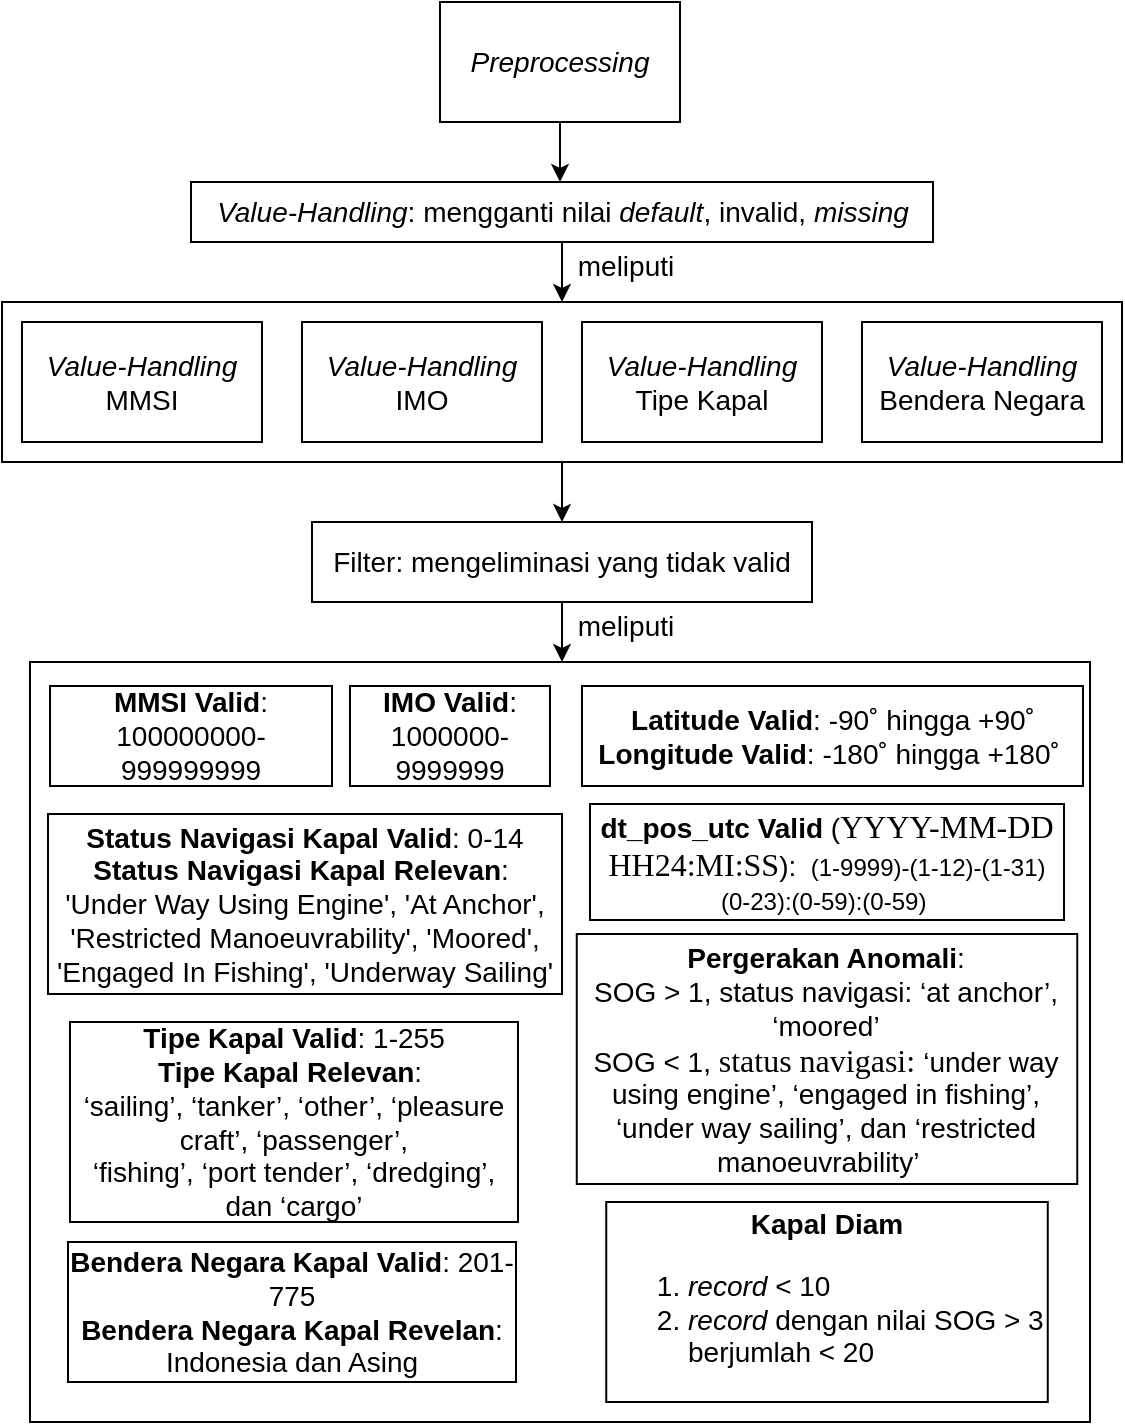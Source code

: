 <mxfile version="18.1.3" type="device" pages="5"><diagram id="28NJguj-ADiGjx4XaOov" name="Page-1"><mxGraphModel dx="1108" dy="553" grid="1" gridSize="10" guides="1" tooltips="1" connect="1" arrows="1" fold="1" page="1" pageScale="1" pageWidth="850" pageHeight="1100" math="0" shadow="0"><root><mxCell id="0"/><mxCell id="1" parent="0"/><mxCell id="WY2btzVUvfTYauqfcZfu-18" value="" style="rounded=0;whiteSpace=wrap;html=1;fontSize=14;" parent="1" vertex="1"><mxGeometry x="110" y="230" width="560" height="80" as="geometry"/></mxCell><mxCell id="WY2btzVUvfTYauqfcZfu-17" value="" style="rounded=0;whiteSpace=wrap;html=1;fontSize=14;" parent="1" vertex="1"><mxGeometry x="124" y="410" width="530" height="380" as="geometry"/></mxCell><mxCell id="WY2btzVUvfTYauqfcZfu-1" value="&lt;i&gt;&lt;font style=&quot;font-size: 14px;&quot;&gt;Preprocessing&lt;/font&gt;&lt;/i&gt;" style="rounded=0;whiteSpace=wrap;html=1;" parent="1" vertex="1"><mxGeometry x="329" y="80" width="120" height="60" as="geometry"/></mxCell><mxCell id="WY2btzVUvfTYauqfcZfu-2" value="&lt;font style=&quot;font-size: 14px;&quot;&gt;&lt;i&gt;Value-Handling&lt;/i&gt;: mengganti nilai &lt;i&gt;default&lt;/i&gt;, invalid, &lt;i&gt;missing&lt;/i&gt;&lt;br&gt;&lt;/font&gt;" style="rounded=0;whiteSpace=wrap;html=1;" parent="1" vertex="1"><mxGeometry x="204.5" y="170" width="371" height="30" as="geometry"/></mxCell><mxCell id="WY2btzVUvfTYauqfcZfu-4" value="&lt;font style=&quot;font-size: 14px;&quot;&gt;&lt;i&gt;Value-Handling&lt;/i&gt;&lt;br&gt;MMSI&lt;br&gt;&lt;/font&gt;" style="rounded=0;whiteSpace=wrap;html=1;" parent="1" vertex="1"><mxGeometry x="120" y="240" width="120" height="60" as="geometry"/></mxCell><mxCell id="WY2btzVUvfTYauqfcZfu-5" value="&lt;font style=&quot;font-size: 14px;&quot;&gt;&lt;i&gt;Value-Handling&lt;/i&gt;&lt;br&gt;Tipe Kapal&lt;br&gt;&lt;/font&gt;" style="rounded=0;whiteSpace=wrap;html=1;" parent="1" vertex="1"><mxGeometry x="400" y="240" width="120" height="60" as="geometry"/></mxCell><mxCell id="WY2btzVUvfTYauqfcZfu-6" value="&lt;font style=&quot;font-size: 14px;&quot;&gt;&lt;i&gt;Value-Handling&lt;/i&gt;&lt;br&gt;IMO&lt;br&gt;&lt;/font&gt;" style="rounded=0;whiteSpace=wrap;html=1;" parent="1" vertex="1"><mxGeometry x="260" y="240" width="120" height="60" as="geometry"/></mxCell><mxCell id="WY2btzVUvfTYauqfcZfu-7" value="&lt;font style=&quot;font-size: 14px;&quot;&gt;&lt;i&gt;Value-Handling&lt;/i&gt;&lt;br&gt;Bendera Negara&lt;br&gt;&lt;/font&gt;" style="rounded=0;whiteSpace=wrap;html=1;" parent="1" vertex="1"><mxGeometry x="540" y="240" width="120" height="60" as="geometry"/></mxCell><mxCell id="WY2btzVUvfTYauqfcZfu-8" value="&lt;font style=&quot;font-size: 14px;&quot;&gt;&lt;b&gt;MMSI Valid&lt;/b&gt;: 100000000-999999999&lt;br&gt;&lt;/font&gt;" style="rounded=0;whiteSpace=wrap;html=1;" parent="1" vertex="1"><mxGeometry x="134" y="422" width="141" height="50" as="geometry"/></mxCell><mxCell id="WY2btzVUvfTYauqfcZfu-9" value="&lt;div style=&quot;&quot;&gt;&lt;span style=&quot;font-size: 14px; background-color: initial;&quot;&gt;&lt;b&gt;Status Navigasi Kapal Valid&lt;/b&gt;: 0-14&lt;br&gt;&lt;/span&gt;&lt;span style=&quot;font-size: 14px;&quot;&gt;&lt;b&gt;Status Navigasi Kapal&amp;nbsp;&lt;/b&gt;&lt;/span&gt;&lt;span style=&quot;font-size: 14px; background-color: initial;&quot;&gt;&lt;b&gt;Relevan&lt;/b&gt;:&amp;nbsp;&lt;/span&gt;&lt;/div&gt;&lt;span style=&quot;font-size: 14px;&quot;&gt;'Under Way Using Engine', 'At Anchor', 'Restricted Manoeuvrability', 'Moored', 'Engaged In Fishing', 'Underway Sailing'&lt;/span&gt;" style="rounded=0;whiteSpace=wrap;html=1;align=center;" parent="1" vertex="1"><mxGeometry x="133" y="486" width="257" height="90" as="geometry"/></mxCell><mxCell id="WY2btzVUvfTYauqfcZfu-10" value="&lt;font style=&quot;font-size: 14px;&quot;&gt;&lt;b&gt;IMO Valid&lt;/b&gt;: 1000000-9999999&lt;br&gt;&lt;/font&gt;" style="rounded=0;whiteSpace=wrap;html=1;" parent="1" vertex="1"><mxGeometry x="284" y="422" width="100" height="50" as="geometry"/></mxCell><mxCell id="WY2btzVUvfTYauqfcZfu-11" value="&lt;span style=&quot;font-size: 14px;&quot;&gt;&lt;b&gt;Pergerakan Anomali&lt;/b&gt;:&lt;br&gt;&lt;/span&gt;&lt;font style=&quot;font-size: 14px;&quot;&gt;SOG &amp;gt; 1,&amp;nbsp;&lt;span lang=&quot;IN&quot;&gt;status navigasi: ‘at anchor’, ‘moored’&lt;/span&gt;&lt;br&gt;SOG &amp;lt; 1,&amp;nbsp;&lt;span style=&quot;font-size: 12pt; line-height: 17.12px; font-family: &amp;quot;Times New Roman&amp;quot;, serif;&quot; lang=&quot;IN&quot;&gt;status navigasi:&amp;nbsp;&lt;/span&gt;&lt;span lang=&quot;IN&quot;&gt;‘under way using engine’, ‘engaged in fishing’,&lt;br&gt;‘under way sailing’, dan ‘restricted manoeuvrability’&lt;/span&gt;&amp;nbsp;&lt;i&gt;&amp;nbsp;&lt;/i&gt;&lt;br&gt;&lt;/font&gt;" style="rounded=0;whiteSpace=wrap;html=1;" parent="1" vertex="1"><mxGeometry x="397.38" y="546" width="250.25" height="125" as="geometry"/></mxCell><mxCell id="WY2btzVUvfTYauqfcZfu-12" value="&lt;font style=&quot;font-size: 14px;&quot;&gt;&lt;b&gt;Bendera Negara Kapal Valid&lt;/b&gt;: 201-775&lt;br&gt;&lt;b&gt;Bendera Negara Kapal Revelan&lt;/b&gt;: Indonesia dan Asing&lt;br&gt;&lt;/font&gt;" style="rounded=0;whiteSpace=wrap;html=1;" parent="1" vertex="1"><mxGeometry x="143" y="700" width="224" height="70" as="geometry"/></mxCell><mxCell id="WY2btzVUvfTYauqfcZfu-13" value="&lt;b style=&quot;font-size: 14px;&quot;&gt;dt_pos_utc&amp;nbsp;&lt;/b&gt;&lt;b style=&quot;font-size: 14px;&quot;&gt;Valid &lt;/b&gt;&lt;span style=&quot;font-size: 14px;&quot;&gt;(&lt;/span&gt;&lt;span style=&quot;font-family: &amp;quot;Times New Roman&amp;quot;, serif; font-size: 16px;&quot;&gt;YYYY-MM-DD HH24:MI:SS&lt;/span&gt;&lt;span style=&quot;font-size: 14px;&quot;&gt;)&lt;/span&gt;&lt;span style=&quot;font-size: 14px;&quot;&gt;:&amp;nbsp;&lt;/span&gt;&lt;span lang=&quot;IN&quot;&gt;&amp;nbsp;(1&lt;/span&gt;&lt;span lang=&quot;IN&quot;&gt;-&lt;/span&gt;&lt;span lang=&quot;IN&quot;&gt;9999)-(1&lt;/span&gt;&lt;span lang=&quot;IN&quot;&gt;-&lt;/span&gt;&lt;span lang=&quot;IN&quot;&gt;12)-(1&lt;/span&gt;&lt;span lang=&quot;IN&quot;&gt;-&lt;/span&gt;&lt;span lang=&quot;IN&quot;&gt;31) (0&lt;/span&gt;&lt;span lang=&quot;IN&quot;&gt;-&lt;/span&gt;&lt;span lang=&quot;IN&quot;&gt;23):(0&lt;/span&gt;&lt;span lang=&quot;IN&quot;&gt;-&lt;/span&gt;&lt;span lang=&quot;IN&quot;&gt;59):(0&lt;/span&gt;&lt;span lang=&quot;IN&quot;&gt;-&lt;/span&gt;&lt;span lang=&quot;IN&quot;&gt;59)&amp;nbsp;&lt;/span&gt;&lt;i&gt;&lt;font style=&quot;font-size: 14px;&quot;&gt;&lt;br&gt;&lt;/font&gt;&lt;/i&gt;" style="rounded=0;whiteSpace=wrap;html=1;" parent="1" vertex="1"><mxGeometry x="404" y="481" width="237" height="58" as="geometry"/></mxCell><mxCell id="WY2btzVUvfTYauqfcZfu-14" value="&lt;font style=&quot;font-size: 14px;&quot;&gt;&lt;b&gt;Latitude&amp;nbsp;&lt;/b&gt;&lt;b&gt;Valid&lt;/b&gt;:&amp;nbsp;&lt;span lang=&quot;IN&quot;&gt;-&lt;/span&gt;&lt;span lang=&quot;IN&quot;&gt;90˚ hingga&amp;nbsp;+90˚&lt;/span&gt;&lt;b&gt;&lt;br&gt;&amp;nbsp;Longitude Valid&lt;/b&gt;:&amp;nbsp;&lt;span lang=&quot;IN&quot;&gt;-18&lt;/span&gt;&lt;span lang=&quot;IN&quot;&gt;0˚ hingga&amp;nbsp;+180˚&lt;/span&gt;&amp;nbsp;&lt;b&gt;&amp;nbsp;&lt;/b&gt;&lt;br&gt;&lt;/font&gt;" style="rounded=0;whiteSpace=wrap;html=1;" parent="1" vertex="1"><mxGeometry x="400" y="422" width="250.5" height="50" as="geometry"/></mxCell><mxCell id="WY2btzVUvfTYauqfcZfu-16" value="&lt;font style=&quot;font-size: 14px;&quot;&gt;Filter: mengeliminasi yang tidak valid&lt;br&gt;&lt;/font&gt;" style="rounded=0;whiteSpace=wrap;html=1;" parent="1" vertex="1"><mxGeometry x="265" y="340" width="250" height="40" as="geometry"/></mxCell><mxCell id="WY2btzVUvfTYauqfcZfu-20" value="&lt;div style=&quot;&quot;&gt;&lt;span style=&quot;font-size: 14px; background-color: initial;&quot;&gt;&lt;b&gt;Tipe Kapal Valid&lt;/b&gt;: 1-255&lt;br&gt;&lt;/span&gt;&lt;b style=&quot;font-size: 14px;&quot;&gt;Tipe&lt;/b&gt;&lt;span style=&quot;font-size: 14px;&quot;&gt;&lt;b&gt;&amp;nbsp;Kapal&amp;nbsp;&lt;/b&gt;&lt;/span&gt;&lt;span style=&quot;font-size: 14px; background-color: initial;&quot;&gt;&lt;b&gt;Relevan&lt;/b&gt;:&amp;nbsp;&lt;/span&gt;&lt;/div&gt;&lt;span lang=&quot;IN&quot;&gt;&lt;font style=&quot;font-size: 14px;&quot;&gt;‘sailing’, ‘tanker’, ‘other’, ‘pleasure craft’, ‘passenger’,&lt;br&gt;‘fishing’, ‘port tender’, ‘dredging’, dan ‘cargo’&lt;/font&gt;&lt;/span&gt;" style="rounded=0;whiteSpace=wrap;html=1;align=center;" parent="1" vertex="1"><mxGeometry x="144" y="590" width="224" height="100" as="geometry"/></mxCell><mxCell id="WY2btzVUvfTYauqfcZfu-23" value="" style="endArrow=classic;html=1;rounded=0;fontSize=14;exitX=0.5;exitY=1;exitDx=0;exitDy=0;" parent="1" source="WY2btzVUvfTYauqfcZfu-1" edge="1"><mxGeometry width="50" height="50" relative="1" as="geometry"><mxPoint x="470" y="400" as="sourcePoint"/><mxPoint x="389" y="170" as="targetPoint"/></mxGeometry></mxCell><mxCell id="WY2btzVUvfTYauqfcZfu-24" value="" style="endArrow=classic;html=1;rounded=0;fontSize=14;exitX=0.5;exitY=1;exitDx=0;exitDy=0;entryX=0.5;entryY=0;entryDx=0;entryDy=0;" parent="1" source="WY2btzVUvfTYauqfcZfu-2" target="WY2btzVUvfTYauqfcZfu-18" edge="1"><mxGeometry width="50" height="50" relative="1" as="geometry"><mxPoint x="399" y="150" as="sourcePoint"/><mxPoint x="400" y="180" as="targetPoint"/></mxGeometry></mxCell><mxCell id="WY2btzVUvfTYauqfcZfu-25" value="" style="endArrow=classic;html=1;rounded=0;fontSize=14;exitX=0.5;exitY=1;exitDx=0;exitDy=0;entryX=0.5;entryY=0;entryDx=0;entryDy=0;" parent="1" source="WY2btzVUvfTYauqfcZfu-18" target="WY2btzVUvfTYauqfcZfu-16" edge="1"><mxGeometry width="50" height="50" relative="1" as="geometry"><mxPoint x="400" y="210" as="sourcePoint"/><mxPoint x="400" y="240" as="targetPoint"/></mxGeometry></mxCell><mxCell id="WY2btzVUvfTYauqfcZfu-26" value="" style="endArrow=classic;html=1;rounded=0;fontSize=14;exitX=0.5;exitY=1;exitDx=0;exitDy=0;" parent="1" source="WY2btzVUvfTYauqfcZfu-16" edge="1"><mxGeometry width="50" height="50" relative="1" as="geometry"><mxPoint x="400" y="320" as="sourcePoint"/><mxPoint x="390" y="410" as="targetPoint"/></mxGeometry></mxCell><mxCell id="WY2btzVUvfTYauqfcZfu-27" value="meliputi" style="text;html=1;strokeColor=none;fillColor=none;align=center;verticalAlign=middle;whiteSpace=wrap;rounded=0;fontSize=14;" parent="1" vertex="1"><mxGeometry x="384" y="202" width="75.75" height="20" as="geometry"/></mxCell><mxCell id="WY2btzVUvfTYauqfcZfu-28" value="meliputi" style="text;html=1;strokeColor=none;fillColor=none;align=center;verticalAlign=middle;whiteSpace=wrap;rounded=0;fontSize=14;" parent="1" vertex="1"><mxGeometry x="384" y="382" width="75.75" height="20" as="geometry"/></mxCell><mxCell id="sLtCmB4qugm6afWQtuML-1" value="&lt;font style=&quot;font-size: 14px;&quot;&gt;&lt;b&gt;Kapal Diam&lt;/b&gt;&lt;br&gt;&lt;ol&gt;&lt;li style=&quot;text-align: left;&quot;&gt;&lt;font style=&quot;font-size: 14px;&quot;&gt;&lt;i style=&quot;background-color: initial;&quot;&gt;record &lt;/i&gt;&lt;span style=&quot;background-color: initial;&quot;&gt;&amp;lt; 10&lt;/span&gt;&lt;/font&gt;&lt;/li&gt;&lt;li style=&quot;text-align: left;&quot;&gt;&lt;i style=&quot;background-color: initial; text-align: center;&quot;&gt;record &lt;/i&gt;&lt;span style=&quot;background-color: initial; text-align: center;&quot;&gt;dengan nilai SOG &amp;gt; 3 berjumlah &amp;lt; 20&lt;/span&gt;&lt;/li&gt;&lt;/ol&gt;&lt;/font&gt;" style="rounded=0;whiteSpace=wrap;html=1;" parent="1" vertex="1"><mxGeometry x="412.13" y="680" width="220.75" height="100" as="geometry"/></mxCell></root></mxGraphModel></diagram><diagram id="AX_7I8SXPcnz5Kou9pwD" name="Page-2"><mxGraphModel dx="1705" dy="851" grid="1" gridSize="10" guides="1" tooltips="1" connect="1" arrows="1" fold="1" page="1" pageScale="1" pageWidth="850" pageHeight="1100" math="0" shadow="0"><root><mxCell id="0"/><mxCell id="1" parent="0"/><mxCell id="bXxUx_g5fbG8HBVm8bDc-1" value="" style="rounded=0;whiteSpace=wrap;html=1;fontSize=14;" parent="1" vertex="1"><mxGeometry x="199" y="320" width="380" height="200" as="geometry"/></mxCell><mxCell id="bXxUx_g5fbG8HBVm8bDc-2" value="" style="rounded=0;whiteSpace=wrap;html=1;fontSize=14;" parent="1" vertex="1"><mxGeometry x="124" y="640" width="530" height="380" as="geometry"/></mxCell><mxCell id="bXxUx_g5fbG8HBVm8bDc-3" value="&lt;i&gt;&lt;font style=&quot;font-size: 14px;&quot;&gt;Preprocessing&lt;/font&gt;&lt;/i&gt;" style="rounded=0;whiteSpace=wrap;html=1;" parent="1" vertex="1"><mxGeometry x="329" y="80" width="120" height="60" as="geometry"/></mxCell><mxCell id="bXxUx_g5fbG8HBVm8bDc-4" value="&lt;font style=&quot;font-size: 14px;&quot;&gt;&lt;i&gt;Value-Handling&lt;/i&gt;: mengganti nilai &lt;i&gt;default&lt;/i&gt;, invalid, &lt;i&gt;missing&lt;/i&gt;&lt;br&gt;&lt;/font&gt;" style="rounded=0;whiteSpace=wrap;html=1;" parent="1" vertex="1"><mxGeometry x="203.5" y="260" width="371" height="30" as="geometry"/></mxCell><mxCell id="bXxUx_g5fbG8HBVm8bDc-5" value="&lt;font style=&quot;font-size: 14px;&quot;&gt;&lt;b&gt;MMSI &amp;amp; IMO&lt;/b&gt;&lt;br&gt;Penggabungan Data AIS dengan Data IHS&lt;br&gt;&lt;/font&gt;" style="rounded=0;whiteSpace=wrap;html=1;" parent="1" vertex="1"><mxGeometry x="239" y="330" width="300" height="40" as="geometry"/></mxCell><mxCell id="bXxUx_g5fbG8HBVm8bDc-6" value="&lt;font style=&quot;font-size: 14px;&quot;&gt;Menggunakan &lt;br&gt;&lt;b&gt;MMSI &lt;br&gt;&lt;/b&gt;&amp;amp; &lt;br&gt;&lt;b&gt;Nama Kapal &lt;br&gt;&lt;/b&gt;(cosine similarity 0,5)&lt;br&gt;&lt;/font&gt;" style="rounded=0;whiteSpace=wrap;html=1;" parent="1" vertex="1"><mxGeometry x="420" y="410" width="136.5" height="100" as="geometry"/></mxCell><mxCell id="bXxUx_g5fbG8HBVm8bDc-7" value="&lt;font style=&quot;font-size: 14px;&quot;&gt;Menggunakan &lt;b&gt;IMO&lt;/b&gt;&lt;br&gt;&lt;/font&gt;" style="rounded=0;whiteSpace=wrap;html=1;" parent="1" vertex="1"><mxGeometry x="220" y="410" width="136.5" height="60" as="geometry"/></mxCell><mxCell id="bXxUx_g5fbG8HBVm8bDc-9" value="&lt;font style=&quot;font-size: 14px;&quot;&gt;&lt;b&gt;MMSI Valid&lt;/b&gt;: 100000000-999999999&lt;br&gt;&lt;/font&gt;" style="rounded=0;whiteSpace=wrap;html=1;" parent="1" vertex="1"><mxGeometry x="134" y="652" width="141" height="50" as="geometry"/></mxCell><mxCell id="bXxUx_g5fbG8HBVm8bDc-10" value="&lt;div style=&quot;&quot;&gt;&lt;span style=&quot;font-size: 14px; background-color: initial;&quot;&gt;&lt;b&gt;Status Navigasi Kapal Valid&lt;/b&gt;: 0-14&lt;br&gt;&lt;/span&gt;&lt;span style=&quot;font-size: 14px;&quot;&gt;&lt;b&gt;Status Navigasi Kapal&amp;nbsp;&lt;/b&gt;&lt;/span&gt;&lt;span style=&quot;font-size: 14px; background-color: initial;&quot;&gt;&lt;b&gt;Relevan&lt;/b&gt;:&amp;nbsp;&lt;/span&gt;&lt;/div&gt;&lt;span style=&quot;font-size: 14px;&quot;&gt;'Under Way Using Engine', 'At Anchor', 'Restricted Manoeuvrability', 'Moored', 'Engaged In Fishing', 'Underway Sailing'&lt;/span&gt;" style="rounded=0;whiteSpace=wrap;html=1;align=center;" parent="1" vertex="1"><mxGeometry x="133" y="716" width="257" height="90" as="geometry"/></mxCell><mxCell id="bXxUx_g5fbG8HBVm8bDc-11" value="&lt;font style=&quot;font-size: 14px;&quot;&gt;&lt;b&gt;IMO Valid&lt;/b&gt;: 1000000-9999999&lt;br&gt;&lt;/font&gt;" style="rounded=0;whiteSpace=wrap;html=1;" parent="1" vertex="1"><mxGeometry x="284" y="652" width="100" height="50" as="geometry"/></mxCell><mxCell id="bXxUx_g5fbG8HBVm8bDc-12" value="&lt;span style=&quot;font-size: 14px;&quot;&gt;&lt;b&gt;Pergerakan Anomali&lt;/b&gt;:&lt;br&gt;&lt;/span&gt;&lt;font style=&quot;font-size: 14px;&quot;&gt;SOG &amp;gt; 1,&amp;nbsp;&lt;span lang=&quot;IN&quot;&gt;status navigasi: ‘at anchor’, ‘moored’&lt;/span&gt;&lt;br&gt;SOG &amp;lt; 1,&amp;nbsp;&lt;span style=&quot;font-size: 12pt; line-height: 17.12px; font-family: &amp;quot;Times New Roman&amp;quot;, serif;&quot; lang=&quot;IN&quot;&gt;status navigasi:&amp;nbsp;&lt;/span&gt;&lt;span lang=&quot;IN&quot;&gt;‘under way using engine’, ‘engaged in fishing’, ‘under way sailing’, dan ‘restricted manoeuvrability’&lt;/span&gt;&amp;nbsp;&lt;i&gt;&amp;nbsp;&lt;/i&gt;&lt;br&gt;&lt;/font&gt;" style="rounded=0;whiteSpace=wrap;html=1;" parent="1" vertex="1"><mxGeometry x="397.38" y="780" width="250.25" height="125" as="geometry"/></mxCell><mxCell id="bXxUx_g5fbG8HBVm8bDc-13" value="&lt;font style=&quot;font-size: 14px;&quot;&gt;&lt;b&gt;Bendera Negara Kapal Valid&lt;/b&gt;: 201-775&lt;br&gt;&lt;b&gt;Bendera Negara Kapal Revelan&lt;/b&gt;: Indonesia dan Asing&lt;br&gt;&lt;/font&gt;" style="rounded=0;whiteSpace=wrap;html=1;" parent="1" vertex="1"><mxGeometry x="143" y="930" width="224" height="70" as="geometry"/></mxCell><mxCell id="bXxUx_g5fbG8HBVm8bDc-14" value="&lt;b style=&quot;font-size: 14px;&quot;&gt;dt_pos_utc&amp;nbsp;&lt;/b&gt;&lt;b style=&quot;font-size: 14px;&quot;&gt;Valid &lt;/b&gt;&lt;span style=&quot;font-size: 14px;&quot;&gt;(&lt;/span&gt;&lt;span style=&quot;font-family: &amp;quot;Times New Roman&amp;quot;, serif; font-size: 16px;&quot;&gt;YYYY-MM-DD HH24:MI:SS&lt;/span&gt;&lt;span style=&quot;font-size: 14px;&quot;&gt;)&lt;/span&gt;&lt;span style=&quot;font-size: 14px;&quot;&gt;:&amp;nbsp;&lt;/span&gt;&lt;span lang=&quot;IN&quot;&gt;&amp;nbsp;(1&lt;/span&gt;&lt;span lang=&quot;IN&quot;&gt;-&lt;/span&gt;&lt;span lang=&quot;IN&quot;&gt;9999)-(1&lt;/span&gt;&lt;span lang=&quot;IN&quot;&gt;-&lt;/span&gt;&lt;span lang=&quot;IN&quot;&gt;12)-(1&lt;/span&gt;&lt;span lang=&quot;IN&quot;&gt;-&lt;/span&gt;&lt;span lang=&quot;IN&quot;&gt;31) (0&lt;/span&gt;&lt;span lang=&quot;IN&quot;&gt;-&lt;/span&gt;&lt;span lang=&quot;IN&quot;&gt;23):(0&lt;/span&gt;&lt;span lang=&quot;IN&quot;&gt;-&lt;/span&gt;&lt;span lang=&quot;IN&quot;&gt;59):(0&lt;/span&gt;&lt;span lang=&quot;IN&quot;&gt;-&lt;/span&gt;&lt;span lang=&quot;IN&quot;&gt;59)&amp;nbsp;&lt;/span&gt;&lt;i&gt;&lt;font style=&quot;font-size: 14px;&quot;&gt;&lt;br&gt;&lt;/font&gt;&lt;/i&gt;" style="rounded=0;whiteSpace=wrap;html=1;" parent="1" vertex="1"><mxGeometry x="404" y="712" width="237" height="58" as="geometry"/></mxCell><mxCell id="bXxUx_g5fbG8HBVm8bDc-15" value="&lt;font style=&quot;font-size: 14px;&quot;&gt;&lt;b&gt;Latitude&amp;nbsp;&lt;/b&gt;&lt;b&gt;Valid&lt;/b&gt;:&amp;nbsp;&lt;span lang=&quot;IN&quot;&gt;-&lt;/span&gt;&lt;span lang=&quot;IN&quot;&gt;90˚ hingga&amp;nbsp;+90˚&lt;/span&gt;&lt;b&gt;&lt;br&gt;&amp;nbsp;Longitude Valid&lt;/b&gt;:&amp;nbsp;&lt;span lang=&quot;IN&quot;&gt;-18&lt;/span&gt;&lt;span lang=&quot;IN&quot;&gt;0˚ hingga&amp;nbsp;+180˚&lt;/span&gt;&amp;nbsp;&lt;b&gt;&amp;nbsp;&lt;/b&gt;&lt;br&gt;&lt;/font&gt;" style="rounded=0;whiteSpace=wrap;html=1;" parent="1" vertex="1"><mxGeometry x="400" y="652" width="250.5" height="50" as="geometry"/></mxCell><mxCell id="bXxUx_g5fbG8HBVm8bDc-16" value="&lt;font style=&quot;font-size: 14px;&quot;&gt;Filter: mengeliminasi yang tidak valid&lt;br&gt;&lt;/font&gt;" style="rounded=0;whiteSpace=wrap;html=1;" parent="1" vertex="1"><mxGeometry x="265" y="570" width="250" height="40" as="geometry"/></mxCell><mxCell id="bXxUx_g5fbG8HBVm8bDc-17" value="&lt;div style=&quot;&quot;&gt;&lt;span style=&quot;font-size: 14px; background-color: initial;&quot;&gt;&lt;b&gt;Tipe Kapal Valid&lt;/b&gt;: 1-255&lt;br&gt;&lt;/span&gt;&lt;b style=&quot;font-size: 14px;&quot;&gt;Tipe&lt;/b&gt;&lt;span style=&quot;font-size: 14px;&quot;&gt;&lt;b&gt;&amp;nbsp;Kapal&amp;nbsp;&lt;/b&gt;&lt;/span&gt;&lt;span style=&quot;font-size: 14px; background-color: initial;&quot;&gt;&lt;b&gt;Relevan&lt;/b&gt;:&amp;nbsp;&lt;/span&gt;&lt;/div&gt;&lt;span lang=&quot;IN&quot;&gt;&lt;font style=&quot;font-size: 14px;&quot;&gt;‘sailing’, ‘tanker’, ‘other’, ‘pleasure craft’, ‘passenger’,&lt;br&gt;‘fishing’, ‘port tender’, ‘dredging’, dan ‘cargo’&lt;/font&gt;&lt;/span&gt;" style="rounded=0;whiteSpace=wrap;html=1;align=center;" parent="1" vertex="1"><mxGeometry x="144" y="820" width="224" height="100" as="geometry"/></mxCell><mxCell id="bXxUx_g5fbG8HBVm8bDc-18" value="" style="endArrow=classic;html=1;rounded=0;fontSize=14;exitX=0.5;exitY=1;exitDx=0;exitDy=0;entryX=0.5;entryY=0;entryDx=0;entryDy=0;" parent="1" source="bXxUx_g5fbG8HBVm8bDc-3" edge="1" target="NxMLQ9WWwNNBZkrIH9H5-1"><mxGeometry width="50" height="50" relative="1" as="geometry"><mxPoint x="470" y="400" as="sourcePoint"/><mxPoint x="389" y="160" as="targetPoint"/></mxGeometry></mxCell><mxCell id="bXxUx_g5fbG8HBVm8bDc-19" value="" style="endArrow=classic;html=1;rounded=0;fontSize=14;exitX=0.5;exitY=1;exitDx=0;exitDy=0;entryX=0.5;entryY=0;entryDx=0;entryDy=0;" parent="1" source="bXxUx_g5fbG8HBVm8bDc-4" target="bXxUx_g5fbG8HBVm8bDc-1" edge="1"><mxGeometry width="50" height="50" relative="1" as="geometry"><mxPoint x="398" y="240" as="sourcePoint"/><mxPoint x="399" y="270" as="targetPoint"/></mxGeometry></mxCell><mxCell id="bXxUx_g5fbG8HBVm8bDc-20" value="" style="endArrow=classic;html=1;rounded=0;fontSize=14;exitX=0.5;exitY=1;exitDx=0;exitDy=0;entryX=0.5;entryY=0;entryDx=0;entryDy=0;" parent="1" source="bXxUx_g5fbG8HBVm8bDc-1" target="bXxUx_g5fbG8HBVm8bDc-16" edge="1"><mxGeometry width="50" height="50" relative="1" as="geometry"><mxPoint x="399" y="300" as="sourcePoint"/><mxPoint x="399" y="330" as="targetPoint"/></mxGeometry></mxCell><mxCell id="bXxUx_g5fbG8HBVm8bDc-21" value="" style="endArrow=classic;html=1;rounded=0;fontSize=14;exitX=0.5;exitY=1;exitDx=0;exitDy=0;" parent="1" source="bXxUx_g5fbG8HBVm8bDc-16" edge="1"><mxGeometry width="50" height="50" relative="1" as="geometry"><mxPoint x="400" y="550" as="sourcePoint"/><mxPoint x="390" y="640" as="targetPoint"/></mxGeometry></mxCell><mxCell id="bXxUx_g5fbG8HBVm8bDc-22" value="meliputi" style="text;html=1;strokeColor=none;fillColor=none;align=center;verticalAlign=middle;whiteSpace=wrap;rounded=0;fontSize=14;" parent="1" vertex="1"><mxGeometry x="383" y="292" width="75.75" height="20" as="geometry"/></mxCell><mxCell id="bXxUx_g5fbG8HBVm8bDc-23" value="meliputi" style="text;html=1;strokeColor=none;fillColor=none;align=center;verticalAlign=middle;whiteSpace=wrap;rounded=0;fontSize=14;" parent="1" vertex="1"><mxGeometry x="384" y="612" width="75.75" height="20" as="geometry"/></mxCell><mxCell id="NxMLQ9WWwNNBZkrIH9H5-1" value="&lt;font style=&quot;font-size: 14px;&quot;&gt;Penghapusan &lt;i&gt;Record &lt;/i&gt;Duplikat&lt;br&gt;&lt;i style=&quot;font-weight: bold;&quot;&gt;Record&lt;/i&gt;&lt;b&gt;&amp;nbsp;Duplikat&lt;/b&gt;: nilai seluruh variabel bernilai sama&lt;br&gt;&lt;/font&gt;" style="rounded=0;whiteSpace=wrap;html=1;" vertex="1" parent="1"><mxGeometry x="203.5" y="170" width="371" height="60" as="geometry"/></mxCell><mxCell id="NxMLQ9WWwNNBZkrIH9H5-2" value="" style="endArrow=classic;html=1;rounded=0;fontSize=14;exitX=0.5;exitY=1;exitDx=0;exitDy=0;entryX=0.5;entryY=0;entryDx=0;entryDy=0;" edge="1" parent="1" source="NxMLQ9WWwNNBZkrIH9H5-1" target="bXxUx_g5fbG8HBVm8bDc-4"><mxGeometry width="50" height="50" relative="1" as="geometry"><mxPoint x="399" y="150" as="sourcePoint"/><mxPoint x="389" y="250" as="targetPoint"/></mxGeometry></mxCell><mxCell id="NxMLQ9WWwNNBZkrIH9H5-4" value="" style="endArrow=classic;html=1;rounded=0;fontSize=14;entryX=0.5;entryY=0;entryDx=0;entryDy=0;" edge="1" parent="1" target="bXxUx_g5fbG8HBVm8bDc-7"><mxGeometry width="50" height="50" relative="1" as="geometry"><mxPoint x="390" y="370" as="sourcePoint"/><mxPoint x="399" y="270" as="targetPoint"/><Array as="points"><mxPoint x="390" y="390"/><mxPoint x="288" y="390"/></Array></mxGeometry></mxCell><mxCell id="NxMLQ9WWwNNBZkrIH9H5-5" value="" style="endArrow=classic;html=1;rounded=0;fontSize=14;entryX=0.5;entryY=0;entryDx=0;entryDy=0;" edge="1" parent="1" target="bXxUx_g5fbG8HBVm8bDc-6"><mxGeometry width="50" height="50" relative="1" as="geometry"><mxPoint x="390" y="370" as="sourcePoint"/><mxPoint x="290" y="410" as="targetPoint"/><Array as="points"><mxPoint x="390" y="390"/><mxPoint x="488" y="390"/></Array></mxGeometry></mxCell><mxCell id="6V0eyQ7NrCaSbnHhLPUP-1" value="&lt;font style=&quot;font-size: 14px;&quot;&gt;&lt;b&gt;Kapal Diam&lt;/b&gt;&lt;br&gt;&lt;ol&gt;&lt;li style=&quot;text-align: left;&quot;&gt;&lt;font style=&quot;font-size: 14px;&quot;&gt;&lt;i style=&quot;background-color: initial;&quot;&gt;record &lt;/i&gt;&lt;span style=&quot;background-color: initial;&quot;&gt;&amp;lt; 10&lt;/span&gt;&lt;/font&gt;&lt;/li&gt;&lt;li style=&quot;text-align: left;&quot;&gt;&lt;i style=&quot;background-color: initial; text-align: center;&quot;&gt;record &lt;/i&gt;&lt;span style=&quot;background-color: initial; text-align: center;&quot;&gt;dengan nilai SOG &amp;gt; 3 berjumlah &amp;lt; 20&lt;/span&gt;&lt;/li&gt;&lt;/ol&gt;&lt;/font&gt;" style="rounded=0;whiteSpace=wrap;html=1;" vertex="1" parent="1"><mxGeometry x="412.13" y="912" width="220.75" height="100" as="geometry"/></mxCell></root></mxGraphModel></diagram><diagram id="NrkpgrXgUxtXQoNLo1dA" name="Page-3"><mxGraphModel dx="1477" dy="737" grid="1" gridSize="10" guides="1" tooltips="1" connect="1" arrows="1" fold="1" page="1" pageScale="1" pageWidth="850" pageHeight="1100" math="0" shadow="0"><root><mxCell id="0"/><mxCell id="1" parent="0"/><mxCell id="rq9Q6ItoTxkmCroBffI1-1" value="" style="rounded=0;whiteSpace=wrap;html=1;fontSize=14;" vertex="1" parent="1"><mxGeometry x="99.25" y="392" width="380" height="200" as="geometry"/></mxCell><mxCell id="rq9Q6ItoTxkmCroBffI1-2" value="" style="rounded=0;whiteSpace=wrap;html=1;fontSize=14;" vertex="1" parent="1"><mxGeometry x="680" y="212" width="530" height="380" as="geometry"/></mxCell><mxCell id="rq9Q6ItoTxkmCroBffI1-3" value="&lt;i&gt;&lt;font style=&quot;font-size: 14px;&quot;&gt;Preprocessing&lt;/font&gt;&lt;/i&gt;" style="rounded=0;whiteSpace=wrap;html=1;" vertex="1" parent="1"><mxGeometry x="520" y="240" width="120" height="60" as="geometry"/></mxCell><mxCell id="rq9Q6ItoTxkmCroBffI1-4" value="&lt;font style=&quot;font-size: 14px;&quot;&gt;&lt;i&gt;Value-Handling&lt;/i&gt;: mengganti nilai &lt;i&gt;default&lt;/i&gt;, invalid, &lt;i&gt;missing&lt;/i&gt;&lt;br&gt;&lt;/font&gt;" style="rounded=0;whiteSpace=wrap;html=1;" vertex="1" parent="1"><mxGeometry x="103.75" y="332" width="371" height="30" as="geometry"/></mxCell><mxCell id="rq9Q6ItoTxkmCroBffI1-5" value="&lt;font style=&quot;font-size: 14px;&quot;&gt;&lt;b&gt;MMSI &amp;amp; IMO&lt;/b&gt;&lt;br&gt;Penggabungan Data AIS dengan Data IHS&lt;br&gt;&lt;/font&gt;" style="rounded=0;whiteSpace=wrap;html=1;" vertex="1" parent="1"><mxGeometry x="139.25" y="402" width="300" height="40" as="geometry"/></mxCell><mxCell id="rq9Q6ItoTxkmCroBffI1-6" value="&lt;font style=&quot;font-size: 14px;&quot;&gt;Menggunakan &lt;br&gt;&lt;b&gt;MMSI &lt;br&gt;&lt;/b&gt;&amp;amp; &lt;br&gt;&lt;b&gt;Nama Kapal &lt;br&gt;&lt;/b&gt;(cosine similarity 0,5)&lt;br&gt;&lt;/font&gt;" style="rounded=0;whiteSpace=wrap;html=1;" vertex="1" parent="1"><mxGeometry x="320.25" y="482" width="136.5" height="100" as="geometry"/></mxCell><mxCell id="rq9Q6ItoTxkmCroBffI1-7" value="&lt;font style=&quot;font-size: 14px;&quot;&gt;Menggunakan &lt;b&gt;IMO&lt;/b&gt;&lt;br&gt;&lt;/font&gt;" style="rounded=0;whiteSpace=wrap;html=1;" vertex="1" parent="1"><mxGeometry x="120.25" y="482" width="136.5" height="60" as="geometry"/></mxCell><mxCell id="rq9Q6ItoTxkmCroBffI1-8" value="&lt;font style=&quot;font-size: 14px;&quot;&gt;&lt;b&gt;MMSI Valid&lt;/b&gt;: 100000000-999999999&lt;br&gt;&lt;/font&gt;" style="rounded=0;whiteSpace=wrap;html=1;" vertex="1" parent="1"><mxGeometry x="690" y="224" width="141" height="50" as="geometry"/></mxCell><mxCell id="rq9Q6ItoTxkmCroBffI1-9" value="&lt;div style=&quot;&quot;&gt;&lt;span style=&quot;font-size: 14px; background-color: initial;&quot;&gt;&lt;b&gt;Status Navigasi Kapal Valid&lt;/b&gt;: 0-14&lt;br&gt;&lt;/span&gt;&lt;span style=&quot;font-size: 14px;&quot;&gt;&lt;b&gt;Status Navigasi Kapal&amp;nbsp;&lt;/b&gt;&lt;/span&gt;&lt;span style=&quot;font-size: 14px; background-color: initial;&quot;&gt;&lt;b&gt;Relevan&lt;/b&gt;:&amp;nbsp;&lt;/span&gt;&lt;/div&gt;&lt;span style=&quot;font-size: 14px;&quot;&gt;'Under Way Using Engine', 'At Anchor', 'Restricted Manoeuvrability', 'Moored', 'Engaged In Fishing', 'Underway Sailing'&lt;/span&gt;" style="rounded=0;whiteSpace=wrap;html=1;align=center;" vertex="1" parent="1"><mxGeometry x="689" y="288" width="257" height="90" as="geometry"/></mxCell><mxCell id="rq9Q6ItoTxkmCroBffI1-10" value="&lt;font style=&quot;font-size: 14px;&quot;&gt;&lt;b&gt;IMO Valid&lt;/b&gt;: 1000000-9999999&lt;br&gt;&lt;/font&gt;" style="rounded=0;whiteSpace=wrap;html=1;" vertex="1" parent="1"><mxGeometry x="840" y="224" width="100" height="50" as="geometry"/></mxCell><mxCell id="rq9Q6ItoTxkmCroBffI1-11" value="&lt;span style=&quot;font-size: 14px;&quot;&gt;&lt;b&gt;Pergerakan Anomali&lt;/b&gt;:&lt;br&gt;&lt;/span&gt;&lt;font style=&quot;font-size: 14px;&quot;&gt;SOG &amp;gt; 1,&amp;nbsp;&lt;span lang=&quot;IN&quot;&gt;status navigasi: ‘at anchor’, ‘moored’&lt;/span&gt;&lt;br&gt;SOG &amp;lt; 1,&amp;nbsp;&lt;span style=&quot;font-size: 12pt; line-height: 17.12px; font-family: &amp;quot;Times New Roman&amp;quot;, serif;&quot; lang=&quot;IN&quot;&gt;status navigasi:&amp;nbsp;&lt;/span&gt;&lt;span lang=&quot;IN&quot;&gt;‘under way using engine’, ‘engaged in fishing’, ‘under way sailing’, dan ‘restricted manoeuvrability’&lt;/span&gt;&amp;nbsp;&lt;i&gt;&amp;nbsp;&lt;/i&gt;&lt;br&gt;&lt;/font&gt;" style="rounded=0;whiteSpace=wrap;html=1;" vertex="1" parent="1"><mxGeometry x="953.37" y="350" width="250.25" height="125" as="geometry"/></mxCell><mxCell id="rq9Q6ItoTxkmCroBffI1-12" value="&lt;font style=&quot;font-size: 14px;&quot;&gt;&lt;b&gt;Bendera Negara Kapal Valid&lt;/b&gt;: 201-775&lt;br&gt;&lt;b&gt;Bendera Negara Kapal Revelan&lt;/b&gt;: Indonesia dan Asing&lt;br&gt;&lt;/font&gt;" style="rounded=0;whiteSpace=wrap;html=1;" vertex="1" parent="1"><mxGeometry x="699" y="502" width="224" height="70" as="geometry"/></mxCell><mxCell id="rq9Q6ItoTxkmCroBffI1-13" value="&lt;b style=&quot;font-size: 14px;&quot;&gt;dt_pos_utc&amp;nbsp;&lt;/b&gt;&lt;b style=&quot;font-size: 14px;&quot;&gt;Valid &lt;/b&gt;&lt;span style=&quot;font-size: 14px;&quot;&gt;(&lt;/span&gt;&lt;span style=&quot;font-family: &amp;quot;Times New Roman&amp;quot;, serif; font-size: 16px;&quot;&gt;YYYY-MM-DD HH24:MI:SS&lt;/span&gt;&lt;span style=&quot;font-size: 14px;&quot;&gt;)&lt;/span&gt;&lt;span style=&quot;font-size: 14px;&quot;&gt;:&amp;nbsp;&lt;/span&gt;&lt;span lang=&quot;IN&quot;&gt;&amp;nbsp;(1&lt;/span&gt;&lt;span lang=&quot;IN&quot;&gt;-&lt;/span&gt;&lt;span lang=&quot;IN&quot;&gt;9999)-(1&lt;/span&gt;&lt;span lang=&quot;IN&quot;&gt;-&lt;/span&gt;&lt;span lang=&quot;IN&quot;&gt;12)-(1&lt;/span&gt;&lt;span lang=&quot;IN&quot;&gt;-&lt;/span&gt;&lt;span lang=&quot;IN&quot;&gt;31) (0&lt;/span&gt;&lt;span lang=&quot;IN&quot;&gt;-&lt;/span&gt;&lt;span lang=&quot;IN&quot;&gt;23):(0&lt;/span&gt;&lt;span lang=&quot;IN&quot;&gt;-&lt;/span&gt;&lt;span lang=&quot;IN&quot;&gt;59):(0&lt;/span&gt;&lt;span lang=&quot;IN&quot;&gt;-&lt;/span&gt;&lt;span lang=&quot;IN&quot;&gt;59)&amp;nbsp;&lt;/span&gt;&lt;i&gt;&lt;font style=&quot;font-size: 14px;&quot;&gt;&lt;br&gt;&lt;/font&gt;&lt;/i&gt;" style="rounded=0;whiteSpace=wrap;html=1;" vertex="1" parent="1"><mxGeometry x="960" y="283" width="237" height="58" as="geometry"/></mxCell><mxCell id="rq9Q6ItoTxkmCroBffI1-14" value="&lt;font style=&quot;font-size: 14px;&quot;&gt;&lt;b&gt;Latitude&amp;nbsp;&lt;/b&gt;&lt;b&gt;Valid&lt;/b&gt;:&amp;nbsp;&lt;span lang=&quot;IN&quot;&gt;-&lt;/span&gt;&lt;span lang=&quot;IN&quot;&gt;90˚ hingga&amp;nbsp;+90˚&lt;/span&gt;&lt;b&gt;&lt;br&gt;&amp;nbsp;Longitude Valid&lt;/b&gt;:&amp;nbsp;&lt;span lang=&quot;IN&quot;&gt;-18&lt;/span&gt;&lt;span lang=&quot;IN&quot;&gt;0˚ hingga&amp;nbsp;+180˚&lt;/span&gt;&amp;nbsp;&lt;b&gt;&amp;nbsp;&lt;/b&gt;&lt;br&gt;&lt;/font&gt;" style="rounded=0;whiteSpace=wrap;html=1;" vertex="1" parent="1"><mxGeometry x="956" y="224" width="250.5" height="50" as="geometry"/></mxCell><mxCell id="rq9Q6ItoTxkmCroBffI1-15" value="&lt;font style=&quot;font-size: 14px;&quot;&gt;Filter: mengeliminasi yang tidak valid&lt;br&gt;&lt;/font&gt;" style="rounded=0;whiteSpace=wrap;html=1;" vertex="1" parent="1"><mxGeometry x="821" y="142" width="250" height="40" as="geometry"/></mxCell><mxCell id="rq9Q6ItoTxkmCroBffI1-16" value="&lt;div style=&quot;&quot;&gt;&lt;span style=&quot;font-size: 14px; background-color: initial;&quot;&gt;&lt;b&gt;Tipe Kapal Valid&lt;/b&gt;: 1-255&lt;br&gt;&lt;/span&gt;&lt;b style=&quot;font-size: 14px;&quot;&gt;Tipe&lt;/b&gt;&lt;span style=&quot;font-size: 14px;&quot;&gt;&lt;b&gt;&amp;nbsp;Kapal&amp;nbsp;&lt;/b&gt;&lt;/span&gt;&lt;span style=&quot;font-size: 14px; background-color: initial;&quot;&gt;&lt;b&gt;Relevan&lt;/b&gt;:&amp;nbsp;&lt;/span&gt;&lt;/div&gt;&lt;span lang=&quot;IN&quot;&gt;&lt;font style=&quot;font-size: 14px;&quot;&gt;‘sailing’, ‘tanker’, ‘other’, ‘pleasure craft’, ‘passenger’,&lt;br&gt;‘fishing’, ‘port tender’, ‘dredging’, dan ‘cargo’&lt;/font&gt;&lt;/span&gt;" style="rounded=0;whiteSpace=wrap;html=1;align=center;" vertex="1" parent="1"><mxGeometry x="700" y="392" width="224" height="100" as="geometry"/></mxCell><mxCell id="rq9Q6ItoTxkmCroBffI1-17" value="" style="endArrow=classic;html=1;rounded=0;fontSize=14;exitX=0;exitY=0.5;exitDx=0;exitDy=0;entryX=1;entryY=0.5;entryDx=0;entryDy=0;" edge="1" parent="1" source="rq9Q6ItoTxkmCroBffI1-3" target="rq9Q6ItoTxkmCroBffI1-4"><mxGeometry width="50" height="50" relative="1" as="geometry"><mxPoint x="470" y="400" as="sourcePoint"/><mxPoint x="590" y="400" as="targetPoint"/><Array as="points"><mxPoint x="500" y="270"/><mxPoint x="500" y="347"/></Array></mxGeometry></mxCell><mxCell id="rq9Q6ItoTxkmCroBffI1-18" value="" style="endArrow=classic;html=1;rounded=0;fontSize=14;exitX=0.5;exitY=1;exitDx=0;exitDy=0;entryX=0.5;entryY=0;entryDx=0;entryDy=0;" edge="1" parent="1" source="rq9Q6ItoTxkmCroBffI1-4" target="rq9Q6ItoTxkmCroBffI1-1"><mxGeometry width="50" height="50" relative="1" as="geometry"><mxPoint x="298.25" y="312" as="sourcePoint"/><mxPoint x="299.25" y="342" as="targetPoint"/></mxGeometry></mxCell><mxCell id="rq9Q6ItoTxkmCroBffI1-19" value="" style="endArrow=classic;html=1;rounded=0;fontSize=14;entryX=0;entryY=0.5;entryDx=0;entryDy=0;exitX=1;exitY=0.5;exitDx=0;exitDy=0;" edge="1" parent="1" source="rq9Q6ItoTxkmCroBffI1-3" target="rq9Q6ItoTxkmCroBffI1-15"><mxGeometry width="50" height="50" relative="1" as="geometry"><mxPoint x="710" y="112" as="sourcePoint"/><mxPoint x="179" y="312" as="targetPoint"/><Array as="points"><mxPoint x="660" y="270"/><mxPoint x="660" y="162"/></Array></mxGeometry></mxCell><mxCell id="rq9Q6ItoTxkmCroBffI1-20" value="" style="endArrow=classic;html=1;rounded=0;fontSize=14;exitX=0.5;exitY=1;exitDx=0;exitDy=0;" edge="1" parent="1" source="rq9Q6ItoTxkmCroBffI1-15"><mxGeometry width="50" height="50" relative="1" as="geometry"><mxPoint x="956" y="122" as="sourcePoint"/><mxPoint x="946" y="212" as="targetPoint"/></mxGeometry></mxCell><mxCell id="rq9Q6ItoTxkmCroBffI1-21" value="meliputi" style="text;html=1;strokeColor=none;fillColor=none;align=center;verticalAlign=middle;whiteSpace=wrap;rounded=0;fontSize=14;" vertex="1" parent="1"><mxGeometry x="283.25" y="364" width="75.75" height="20" as="geometry"/></mxCell><mxCell id="rq9Q6ItoTxkmCroBffI1-22" value="meliputi" style="text;html=1;strokeColor=none;fillColor=none;align=center;verticalAlign=middle;whiteSpace=wrap;rounded=0;fontSize=14;" vertex="1" parent="1"><mxGeometry x="940" y="184" width="75.75" height="20" as="geometry"/></mxCell><mxCell id="rq9Q6ItoTxkmCroBffI1-24" value="&lt;font style=&quot;font-size: 14px;&quot;&gt;Penghapusan &lt;i&gt;Record &lt;/i&gt;Duplikat&lt;br&gt;&lt;i style=&quot;font-weight: bold;&quot;&gt;Record&lt;/i&gt;&lt;b&gt;&amp;nbsp;Duplikat&lt;/b&gt;: nilai seluruh variabel bernilai sama&lt;br&gt;&lt;/font&gt;" style="rounded=0;whiteSpace=wrap;html=1;" vertex="1" parent="1"><mxGeometry x="108.25" y="150" width="371" height="60" as="geometry"/></mxCell><mxCell id="rq9Q6ItoTxkmCroBffI1-25" value="" style="endArrow=classic;html=1;rounded=0;fontSize=14;exitX=0;exitY=0.5;exitDx=0;exitDy=0;entryX=1;entryY=0.5;entryDx=0;entryDy=0;" edge="1" parent="1" source="rq9Q6ItoTxkmCroBffI1-3" target="rq9Q6ItoTxkmCroBffI1-24"><mxGeometry width="50" height="50" relative="1" as="geometry"><mxPoint x="399" y="150" as="sourcePoint"/><mxPoint x="660" y="180" as="targetPoint"/><Array as="points"><mxPoint x="500" y="270"/><mxPoint x="500" y="180"/></Array></mxGeometry></mxCell><mxCell id="rq9Q6ItoTxkmCroBffI1-26" value="" style="endArrow=classic;html=1;rounded=0;fontSize=14;entryX=0.5;entryY=0;entryDx=0;entryDy=0;" edge="1" parent="1" target="rq9Q6ItoTxkmCroBffI1-7"><mxGeometry width="50" height="50" relative="1" as="geometry"><mxPoint x="290.25" y="442" as="sourcePoint"/><mxPoint x="299.25" y="342" as="targetPoint"/><Array as="points"><mxPoint x="290.25" y="462"/><mxPoint x="188.25" y="462"/></Array></mxGeometry></mxCell><mxCell id="rq9Q6ItoTxkmCroBffI1-27" value="" style="endArrow=classic;html=1;rounded=0;fontSize=14;entryX=0.5;entryY=0;entryDx=0;entryDy=0;" edge="1" parent="1" target="rq9Q6ItoTxkmCroBffI1-6"><mxGeometry width="50" height="50" relative="1" as="geometry"><mxPoint x="290.25" y="442" as="sourcePoint"/><mxPoint x="190.25" y="482" as="targetPoint"/><Array as="points"><mxPoint x="290.25" y="462"/><mxPoint x="388.25" y="462"/></Array></mxGeometry></mxCell><mxCell id="7ak8vN_qfxKcOpmVaAru-1" value="&lt;font style=&quot;font-size: 14px;&quot;&gt;&lt;b&gt;Kapal Diam&lt;/b&gt;&lt;br&gt;&lt;ol&gt;&lt;li style=&quot;text-align: left;&quot;&gt;&lt;font style=&quot;font-size: 14px;&quot;&gt;&lt;i style=&quot;background-color: initial;&quot;&gt;record &lt;/i&gt;&lt;span style=&quot;background-color: initial;&quot;&gt;&amp;lt; 10&lt;/span&gt;&lt;/font&gt;&lt;/li&gt;&lt;li style=&quot;text-align: left;&quot;&gt;&lt;i style=&quot;background-color: initial; text-align: center;&quot;&gt;record &lt;/i&gt;&lt;span style=&quot;background-color: initial; text-align: center;&quot;&gt;dengan nilai SOG &amp;gt; 3 berjumlah &amp;lt; 20&lt;/span&gt;&lt;/li&gt;&lt;/ol&gt;&lt;/font&gt;" style="rounded=0;whiteSpace=wrap;html=1;" vertex="1" parent="1"><mxGeometry x="968.12" y="486" width="220.75" height="100" as="geometry"/></mxCell></root></mxGraphModel></diagram><diagram id="g0-HJtIB-9rxmhkS2Jss" name="Page-4"><mxGraphModel dx="2697" dy="922" grid="1" gridSize="10" guides="1" tooltips="1" connect="1" arrows="1" fold="1" page="1" pageScale="1" pageWidth="850" pageHeight="1100" math="0" shadow="0"><root><mxCell id="0"/><mxCell id="1" parent="0"/><mxCell id="srpinqLjWoXDyC1oeR5c-1" value="" style="rounded=0;whiteSpace=wrap;html=1;fontSize=14;" parent="1" vertex="1"><mxGeometry x="90.63" y="312" width="380" height="200" as="geometry"/></mxCell><mxCell id="srpinqLjWoXDyC1oeR5c-2" value="" style="rounded=0;whiteSpace=wrap;html=1;fontSize=14;" parent="1" vertex="1"><mxGeometry x="13" y="600" width="530" height="380" as="geometry"/></mxCell><mxCell id="srpinqLjWoXDyC1oeR5c-3" value="&lt;i&gt;&lt;font style=&quot;font-size: 14px;&quot;&gt;Preprocessing&lt;/font&gt;&lt;/i&gt;" style="rounded=0;whiteSpace=wrap;html=1;" parent="1" vertex="1"><mxGeometry x="-160" y="382" width="120" height="60" as="geometry"/></mxCell><mxCell id="srpinqLjWoXDyC1oeR5c-4" value="&lt;font style=&quot;font-size: 14px;&quot;&gt;&lt;i&gt;Value-Handling&lt;/i&gt;: mengganti nilai &lt;i&gt;default&lt;/i&gt;, invalid, &lt;i&gt;missing&lt;/i&gt;&lt;br&gt;&lt;/font&gt;" style="rounded=0;whiteSpace=wrap;html=1;" parent="1" vertex="1"><mxGeometry x="95.13" y="252" width="371" height="30" as="geometry"/></mxCell><mxCell id="srpinqLjWoXDyC1oeR5c-5" value="&lt;font style=&quot;font-size: 14px;&quot;&gt;&lt;b&gt;MMSI &amp;amp; IMO&lt;/b&gt;&lt;br&gt;Penggabungan Data AIS dengan Data IHS&lt;br&gt;&lt;/font&gt;" style="rounded=0;whiteSpace=wrap;html=1;" parent="1" vertex="1"><mxGeometry x="130.63" y="322" width="300" height="40" as="geometry"/></mxCell><mxCell id="srpinqLjWoXDyC1oeR5c-6" value="&lt;font style=&quot;font-size: 14px;&quot;&gt;Menggunakan &lt;br&gt;&lt;b&gt;MMSI &lt;br&gt;&lt;/b&gt;&amp;amp; &lt;br&gt;&lt;b&gt;Nama Kapal &lt;br&gt;&lt;/b&gt;(cosine similarity&amp;nbsp;&lt;span style=&quot;font-size:12.0pt;line-height:&lt;br/&gt;107%;font-family:&amp;quot;Times New Roman&amp;quot;,serif;mso-fareast-font-family:&amp;quot;Yu Mincho&amp;quot;;&lt;br/&gt;mso-fareast-theme-font:minor-fareast;mso-ansi-language:IN;mso-fareast-language:&lt;br/&gt;JA;mso-bidi-language:AR-SA&quot; lang=&quot;IN&quot;&gt;≥&amp;nbsp;&lt;/span&gt;0,5)&lt;br&gt;&lt;/font&gt;" style="rounded=0;whiteSpace=wrap;html=1;" parent="1" vertex="1"><mxGeometry x="306" y="402" width="148.13" height="100" as="geometry"/></mxCell><mxCell id="srpinqLjWoXDyC1oeR5c-7" value="&lt;font style=&quot;font-size: 14px;&quot;&gt;Menggunakan &lt;b&gt;IMO&lt;/b&gt;&lt;br&gt;&lt;/font&gt;" style="rounded=0;whiteSpace=wrap;html=1;" parent="1" vertex="1"><mxGeometry x="111.63" y="402" width="136.5" height="60" as="geometry"/></mxCell><mxCell id="srpinqLjWoXDyC1oeR5c-8" value="&lt;font style=&quot;font-size: 14px;&quot;&gt;&lt;b&gt;MMSI Valid&lt;/b&gt;: 100000000-999999999&lt;br&gt;&lt;/font&gt;" style="rounded=0;whiteSpace=wrap;html=1;" parent="1" vertex="1"><mxGeometry x="23" y="612" width="141" height="50" as="geometry"/></mxCell><mxCell id="srpinqLjWoXDyC1oeR5c-9" value="&lt;div style=&quot;&quot;&gt;&lt;span style=&quot;font-size: 14px; background-color: initial;&quot;&gt;&lt;b&gt;Status Navigasi Kapal Valid&lt;/b&gt;: 0-14&lt;br&gt;&lt;/span&gt;&lt;span style=&quot;font-size: 14px;&quot;&gt;&lt;b&gt;Status Navigasi Kapal&amp;nbsp;&lt;/b&gt;&lt;/span&gt;&lt;span style=&quot;font-size: 14px; background-color: initial;&quot;&gt;&lt;b&gt;Relevan&lt;/b&gt;:&amp;nbsp;&lt;/span&gt;&lt;/div&gt;&lt;span style=&quot;font-size: 14px;&quot;&gt;'Under Way Using Engine', 'At Anchor', 'Restricted Manoeuvrability', 'Moored', 'Engaged In Fishing', 'Underway Sailing'&lt;/span&gt;" style="rounded=0;whiteSpace=wrap;html=1;align=center;" parent="1" vertex="1"><mxGeometry x="22" y="673" width="257" height="90" as="geometry"/></mxCell><mxCell id="srpinqLjWoXDyC1oeR5c-10" value="&lt;font style=&quot;font-size: 14px;&quot;&gt;&lt;b&gt;IMO Valid&lt;/b&gt;: 1000000-9999999&lt;br&gt;&lt;/font&gt;" style="rounded=0;whiteSpace=wrap;html=1;" parent="1" vertex="1"><mxGeometry x="173" y="612" width="100" height="50" as="geometry"/></mxCell><mxCell id="srpinqLjWoXDyC1oeR5c-11" value="&lt;span style=&quot;font-size: 14px;&quot;&gt;&lt;b&gt;Pergerakan Anomali&lt;/b&gt;:&lt;br&gt;&lt;/span&gt;&lt;font style=&quot;font-size: 14px;&quot;&gt;SOG &amp;gt; 1,&amp;nbsp;&lt;span lang=&quot;IN&quot;&gt;status navigasi: ‘at anchor’, ‘moored’&lt;/span&gt;&lt;br&gt;SOG &amp;lt; 1,&amp;nbsp;&lt;span style=&quot;font-size: 12pt; line-height: 17.12px; font-family: &amp;quot;Times New Roman&amp;quot;, serif;&quot; lang=&quot;IN&quot;&gt;status navigasi:&amp;nbsp;&lt;/span&gt;&lt;span lang=&quot;IN&quot;&gt;‘under way using engine’, ‘engaged in fishing’, ‘under way sailing’, dan ‘restricted manoeuvrability’&lt;/span&gt;&amp;nbsp;&lt;i&gt;&amp;nbsp;&lt;/i&gt;&lt;br&gt;&lt;/font&gt;" style="rounded=0;whiteSpace=wrap;html=1;" parent="1" vertex="1"><mxGeometry x="286.37" y="741" width="250.25" height="125" as="geometry"/></mxCell><mxCell id="srpinqLjWoXDyC1oeR5c-12" value="&lt;font style=&quot;font-size: 14px;&quot;&gt;&lt;b&gt;Bendera Negara Kapal Valid&lt;/b&gt;: 201-775&lt;br&gt;&lt;b&gt;Bendera Negara Kapal Revelan&lt;/b&gt;: Indonesia dan Asing&lt;br&gt;&lt;/font&gt;" style="rounded=0;whiteSpace=wrap;html=1;" parent="1" vertex="1"><mxGeometry x="32" y="888" width="224" height="70" as="geometry"/></mxCell><mxCell id="srpinqLjWoXDyC1oeR5c-13" value="&lt;b style=&quot;font-size: 14px;&quot;&gt;dt_pos_utc&amp;nbsp;&lt;/b&gt;&lt;b style=&quot;font-size: 14px;&quot;&gt;Valid &lt;/b&gt;&lt;span style=&quot;font-size: 14px;&quot;&gt;(&lt;/span&gt;&lt;span style=&quot;font-family: &amp;quot;Times New Roman&amp;quot;, serif; font-size: 16px;&quot;&gt;YYYY-MM-DD HH24:MI:SS&lt;/span&gt;&lt;span style=&quot;font-size: 14px;&quot;&gt;)&lt;/span&gt;&lt;span style=&quot;font-size: 14px;&quot;&gt;:&amp;nbsp;&lt;/span&gt;&lt;span lang=&quot;IN&quot;&gt;&amp;nbsp;(1&lt;/span&gt;&lt;span lang=&quot;IN&quot;&gt;-&lt;/span&gt;&lt;span lang=&quot;IN&quot;&gt;9999)-(1&lt;/span&gt;&lt;span lang=&quot;IN&quot;&gt;-&lt;/span&gt;&lt;span lang=&quot;IN&quot;&gt;12)-(1&lt;/span&gt;&lt;span lang=&quot;IN&quot;&gt;-&lt;/span&gt;&lt;span lang=&quot;IN&quot;&gt;31) (0&lt;/span&gt;&lt;span lang=&quot;IN&quot;&gt;-&lt;/span&gt;&lt;span lang=&quot;IN&quot;&gt;23):(0&lt;/span&gt;&lt;span lang=&quot;IN&quot;&gt;-&lt;/span&gt;&lt;span lang=&quot;IN&quot;&gt;59):(0&lt;/span&gt;&lt;span lang=&quot;IN&quot;&gt;-&lt;/span&gt;&lt;span lang=&quot;IN&quot;&gt;59)&amp;nbsp;&lt;/span&gt;&lt;i&gt;&lt;font style=&quot;font-size: 14px;&quot;&gt;&lt;br&gt;&lt;/font&gt;&lt;/i&gt;" style="rounded=0;whiteSpace=wrap;html=1;" parent="1" vertex="1"><mxGeometry x="293" y="673" width="237" height="58" as="geometry"/></mxCell><mxCell id="srpinqLjWoXDyC1oeR5c-14" value="&lt;font style=&quot;font-size: 14px;&quot;&gt;&lt;b&gt;Latitude&amp;nbsp;&lt;/b&gt;&lt;b&gt;Valid&lt;/b&gt;:&amp;nbsp;&lt;span lang=&quot;IN&quot;&gt;-&lt;/span&gt;&lt;span lang=&quot;IN&quot;&gt;90˚ hingga&amp;nbsp;+90˚&lt;/span&gt;&lt;b&gt;&lt;br&gt;&amp;nbsp;Longitude Valid&lt;/b&gt;:&amp;nbsp;&lt;span lang=&quot;IN&quot;&gt;-18&lt;/span&gt;&lt;span lang=&quot;IN&quot;&gt;0˚ hingga&amp;nbsp;+180˚&lt;/span&gt;&amp;nbsp;&lt;b&gt;&amp;nbsp;&lt;/b&gt;&lt;br&gt;&lt;/font&gt;" style="rounded=0;whiteSpace=wrap;html=1;" parent="1" vertex="1"><mxGeometry x="289" y="612" width="250.5" height="50" as="geometry"/></mxCell><mxCell id="srpinqLjWoXDyC1oeR5c-15" value="&lt;font style=&quot;font-size: 14px;&quot;&gt;Filter: mengeliminasi yang tidak valid&lt;br&gt;&lt;/font&gt;" style="rounded=0;whiteSpace=wrap;html=1;" parent="1" vertex="1"><mxGeometry x="154" y="530" width="250" height="40" as="geometry"/></mxCell><mxCell id="srpinqLjWoXDyC1oeR5c-16" value="&lt;div style=&quot;&quot;&gt;&lt;span style=&quot;font-size: 14px; background-color: initial;&quot;&gt;&lt;b&gt;Tipe Kapal Valid&lt;/b&gt;: 1-255&lt;br&gt;&lt;/span&gt;&lt;b style=&quot;font-size: 14px;&quot;&gt;Tipe&lt;/b&gt;&lt;span style=&quot;font-size: 14px;&quot;&gt;&lt;b&gt;&amp;nbsp;Kapal&amp;nbsp;&lt;/b&gt;&lt;/span&gt;&lt;span style=&quot;font-size: 14px; background-color: initial;&quot;&gt;&lt;b&gt;Relevan&lt;/b&gt;:&amp;nbsp;&lt;/span&gt;&lt;/div&gt;&lt;span lang=&quot;IN&quot;&gt;&lt;font style=&quot;font-size: 14px;&quot;&gt;‘sailing’, ‘tanker’, ‘other’, ‘pleasure craft’, ‘passenger’,&lt;br&gt;‘fishing’, ‘port tender’, ‘dredging’, dan ‘cargo’&lt;/font&gt;&lt;/span&gt;" style="rounded=0;whiteSpace=wrap;html=1;align=center;" parent="1" vertex="1"><mxGeometry x="33" y="776" width="224" height="100" as="geometry"/></mxCell><mxCell id="srpinqLjWoXDyC1oeR5c-18" value="" style="endArrow=classic;html=1;rounded=0;fontSize=14;exitX=0.5;exitY=1;exitDx=0;exitDy=0;entryX=0.5;entryY=0;entryDx=0;entryDy=0;" parent="1" source="srpinqLjWoXDyC1oeR5c-4" target="srpinqLjWoXDyC1oeR5c-1" edge="1"><mxGeometry width="50" height="50" relative="1" as="geometry"><mxPoint x="289.63" y="232" as="sourcePoint"/><mxPoint x="290.63" y="262" as="targetPoint"/></mxGeometry></mxCell><mxCell id="srpinqLjWoXDyC1oeR5c-19" value="" style="endArrow=classic;html=1;rounded=0;fontSize=14;entryX=0;entryY=0.5;entryDx=0;entryDy=0;exitX=1;exitY=0.5;exitDx=0;exitDy=0;" parent="1" source="srpinqLjWoXDyC1oeR5c-3" target="srpinqLjWoXDyC1oeR5c-15" edge="1"><mxGeometry width="50" height="50" relative="1" as="geometry"><mxPoint x="-37" y="658" as="sourcePoint"/><mxPoint x="-488" y="700" as="targetPoint"/><Array as="points"><mxPoint x="30" y="412"/><mxPoint x="30" y="550"/></Array></mxGeometry></mxCell><mxCell id="srpinqLjWoXDyC1oeR5c-20" value="" style="endArrow=classic;html=1;rounded=0;fontSize=14;exitX=0.5;exitY=1;exitDx=0;exitDy=0;" parent="1" source="srpinqLjWoXDyC1oeR5c-15" edge="1"><mxGeometry width="50" height="50" relative="1" as="geometry"><mxPoint x="289" y="510" as="sourcePoint"/><mxPoint x="279" y="600" as="targetPoint"/></mxGeometry></mxCell><mxCell id="srpinqLjWoXDyC1oeR5c-21" value="meliputi" style="text;html=1;strokeColor=none;fillColor=none;align=center;verticalAlign=middle;whiteSpace=wrap;rounded=0;fontSize=14;" parent="1" vertex="1"><mxGeometry x="274.63" y="284" width="75.75" height="20" as="geometry"/></mxCell><mxCell id="srpinqLjWoXDyC1oeR5c-22" value="meliputi" style="text;html=1;strokeColor=none;fillColor=none;align=center;verticalAlign=middle;whiteSpace=wrap;rounded=0;fontSize=14;" parent="1" vertex="1"><mxGeometry x="273" y="572" width="75.75" height="20" as="geometry"/></mxCell><mxCell id="srpinqLjWoXDyC1oeR5c-23" value="&lt;font style=&quot;font-size: 14px;&quot;&gt;&lt;b&gt;Kapal Diam&lt;/b&gt;&lt;br&gt;&lt;ol&gt;&lt;li style=&quot;text-align: left;&quot;&gt;&lt;font style=&quot;font-size: 14px;&quot;&gt;&lt;i style=&quot;background-color: initial;&quot;&gt;record &lt;/i&gt;&lt;span style=&quot;background-color: initial;&quot;&gt;&amp;lt; 10&lt;/span&gt;&lt;/font&gt;&lt;/li&gt;&lt;li style=&quot;text-align: left;&quot;&gt;&lt;i style=&quot;background-color: initial; text-align: center;&quot;&gt;record &lt;/i&gt;&lt;span style=&quot;background-color: initial; text-align: center;&quot;&gt;dengan nilai SOG &amp;gt; 3 berjumlah &amp;lt; 20&lt;/span&gt;&lt;/li&gt;&lt;/ol&gt;&lt;/font&gt;" style="rounded=0;whiteSpace=wrap;html=1;" parent="1" vertex="1"><mxGeometry x="301.12" y="873" width="220.75" height="100" as="geometry"/></mxCell><mxCell id="srpinqLjWoXDyC1oeR5c-24" value="&lt;font style=&quot;font-size: 14px;&quot;&gt;Penghapusan &lt;i&gt;Record &lt;/i&gt;Duplikat&lt;br&gt;&lt;i style=&quot;font-weight: bold;&quot;&gt;Record&lt;/i&gt;&lt;b&gt;&amp;nbsp;Duplikat&lt;/b&gt;: nilai seluruh variabel bernilai sama&lt;br&gt;&lt;/font&gt;" style="rounded=0;whiteSpace=wrap;html=1;" parent="1" vertex="1"><mxGeometry x="99.63" y="160" width="371" height="60" as="geometry"/></mxCell><mxCell id="srpinqLjWoXDyC1oeR5c-26" value="" style="endArrow=classic;html=1;rounded=0;fontSize=14;entryX=0.5;entryY=0;entryDx=0;entryDy=0;" parent="1" target="srpinqLjWoXDyC1oeR5c-7" edge="1"><mxGeometry width="50" height="50" relative="1" as="geometry"><mxPoint x="281.63" y="362" as="sourcePoint"/><mxPoint x="290.63" y="262" as="targetPoint"/><Array as="points"><mxPoint x="281.63" y="382"/><mxPoint x="179.63" y="382"/></Array></mxGeometry></mxCell><mxCell id="srpinqLjWoXDyC1oeR5c-27" value="" style="endArrow=classic;html=1;rounded=0;fontSize=14;entryX=0.5;entryY=0;entryDx=0;entryDy=0;" parent="1" target="srpinqLjWoXDyC1oeR5c-6" edge="1"><mxGeometry width="50" height="50" relative="1" as="geometry"><mxPoint x="281.63" y="362" as="sourcePoint"/><mxPoint x="181.63" y="402" as="targetPoint"/><Array as="points"><mxPoint x="281.63" y="382"/><mxPoint x="379.63" y="382"/></Array></mxGeometry></mxCell><mxCell id="srpinqLjWoXDyC1oeR5c-28" style="edgeStyle=orthogonalEdgeStyle;rounded=0;orthogonalLoop=1;jettySize=auto;html=1;exitX=0.5;exitY=1;exitDx=0;exitDy=0;" parent="1" source="srpinqLjWoXDyC1oeR5c-3" target="srpinqLjWoXDyC1oeR5c-3" edge="1"><mxGeometry relative="1" as="geometry"/></mxCell><mxCell id="3CDKHqpVpAw5GVEnaeVC-1" value="" style="endArrow=classic;html=1;rounded=0;fontSize=14;exitX=1;exitY=0.5;exitDx=0;exitDy=0;entryX=0;entryY=0.5;entryDx=0;entryDy=0;" parent="1" source="srpinqLjWoXDyC1oeR5c-3" target="srpinqLjWoXDyC1oeR5c-4" edge="1"><mxGeometry width="50" height="50" relative="1" as="geometry"><mxPoint x="501.38" y="280" as="sourcePoint"/><mxPoint x="531.38" y="357" as="targetPoint"/><Array as="points"><mxPoint x="30" y="412"/><mxPoint x="31" y="267"/></Array></mxGeometry></mxCell><mxCell id="3CDKHqpVpAw5GVEnaeVC-2" value="" style="endArrow=classic;html=1;rounded=0;fontSize=14;exitX=1;exitY=0.5;exitDx=0;exitDy=0;entryX=0;entryY=0.5;entryDx=0;entryDy=0;" parent="1" source="srpinqLjWoXDyC1oeR5c-3" target="srpinqLjWoXDyC1oeR5c-24" edge="1"><mxGeometry width="50" height="50" relative="1" as="geometry"><mxPoint x="501.38" y="290" as="sourcePoint"/><mxPoint x="531.38" y="190" as="targetPoint"/><Array as="points"><mxPoint x="30" y="412"/><mxPoint x="31.38" y="190"/></Array></mxGeometry></mxCell></root></mxGraphModel></diagram><diagram id="cE6d61wlr5f6yOJSFM0H" name="Page-5"><mxGraphModel dx="2433" dy="790" grid="1" gridSize="10" guides="1" tooltips="1" connect="1" arrows="1" fold="1" page="1" pageScale="1" pageWidth="850" pageHeight="1100" math="0" shadow="0"><root><mxCell id="0"/><mxCell id="1" parent="0"/><mxCell id="LpSbN9tCy5CtClCY4ZZq-1" value="" style="rounded=0;whiteSpace=wrap;html=1;fontSize=14;" vertex="1" parent="1"><mxGeometry x="90.63" y="312" width="380" height="200" as="geometry"/></mxCell><mxCell id="LpSbN9tCy5CtClCY4ZZq-2" value="" style="rounded=0;whiteSpace=wrap;html=1;fontSize=14;" vertex="1" parent="1"><mxGeometry x="13" y="600" width="530" height="380" as="geometry"/></mxCell><mxCell id="LpSbN9tCy5CtClCY4ZZq-3" value="&lt;font style=&quot;font-size: 14px;&quot;&gt;Preprocessing&lt;/font&gt;" style="rounded=0;whiteSpace=wrap;html=1;" vertex="1" parent="1"><mxGeometry x="-160" y="382" width="120" height="60" as="geometry"/></mxCell><mxCell id="LpSbN9tCy5CtClCY4ZZq-4" value="&lt;font style=&quot;&quot;&gt;&lt;span style=&quot;font-size: 14px;&quot;&gt;Value-Handling: replace default, invalid, missing values&lt;/span&gt;&lt;br&gt;&lt;/font&gt;" style="rounded=0;whiteSpace=wrap;html=1;" vertex="1" parent="1"><mxGeometry x="95.13" y="252" width="371" height="30" as="geometry"/></mxCell><mxCell id="LpSbN9tCy5CtClCY4ZZq-5" value="&lt;font style=&quot;font-size: 14px;&quot;&gt;&lt;b&gt;MMSI &amp;amp; IMO&lt;/b&gt;&lt;br&gt;Merging AIS Data with IHS Data&lt;br&gt;&lt;/font&gt;" style="rounded=0;whiteSpace=wrap;html=1;" vertex="1" parent="1"><mxGeometry x="130.63" y="322" width="300" height="40" as="geometry"/></mxCell><mxCell id="LpSbN9tCy5CtClCY4ZZq-6" value="&lt;font style=&quot;font-size: 14px;&quot;&gt;Menggunakan &lt;br&gt;&lt;b&gt;MMSI &lt;br&gt;&lt;/b&gt;&amp;amp; &lt;br&gt;&lt;b&gt;Nama Kapal &lt;br&gt;&lt;/b&gt;(cosine similarity&amp;nbsp;&lt;span lang=&quot;IN&quot;&gt;≥&amp;nbsp;&lt;/span&gt;0,5)&lt;br&gt;&lt;/font&gt;" style="rounded=0;whiteSpace=wrap;html=1;" vertex="1" parent="1"><mxGeometry x="300" y="402" width="158.13" height="100" as="geometry"/></mxCell><mxCell id="LpSbN9tCy5CtClCY4ZZq-7" value="&lt;font style=&quot;&quot;&gt;&lt;span style=&quot;font-size: 14px;&quot;&gt;Using &lt;b&gt;IMO&lt;/b&gt;&lt;/span&gt;&lt;br&gt;&lt;/font&gt;" style="rounded=0;whiteSpace=wrap;html=1;" vertex="1" parent="1"><mxGeometry x="111.63" y="402" width="136.5" height="60" as="geometry"/></mxCell><mxCell id="LpSbN9tCy5CtClCY4ZZq-8" value="&lt;font style=&quot;font-size: 14px;&quot;&gt;&lt;b&gt;Valid&amp;nbsp;&lt;/b&gt;&lt;b&gt;MMSI&lt;/b&gt;: 100000000-999999999&lt;br&gt;&lt;/font&gt;" style="rounded=0;whiteSpace=wrap;html=1;" vertex="1" parent="1"><mxGeometry x="23" y="612" width="141" height="50" as="geometry"/></mxCell><mxCell id="LpSbN9tCy5CtClCY4ZZq-9" value="&lt;span style=&quot;font-size: 14px;&quot;&gt;&lt;b&gt;Valid Vessel Navigation Status&lt;/b&gt;&lt;/span&gt;&lt;span style=&quot;background-color: initial; font-size: 14px;&quot;&gt;: 0-14&lt;br&gt;&lt;/span&gt;&lt;b style=&quot;background-color: initial; font-size: 14px;&quot;&gt;Relevant&amp;nbsp;&lt;/b&gt;&lt;b style=&quot;font-size: 14px;&quot;&gt;Vessel Navigation Status&lt;/b&gt;&lt;span style=&quot;background-color: initial; font-size: 14px;&quot;&gt;:&amp;nbsp;&lt;/span&gt;&lt;b style=&quot;font-size: 14px;&quot;&gt;&lt;br&gt;&lt;/b&gt;&lt;span style=&quot;font-size: 14px;&quot;&gt;'Under Way Using Engine', 'At Anchor', 'Restricted Manoeuvrability', 'Moored', 'Engaged In Fishing', 'Underway Sailing'&lt;/span&gt;" style="rounded=0;whiteSpace=wrap;html=1;align=center;" vertex="1" parent="1"><mxGeometry x="22" y="673" width="257" height="90" as="geometry"/></mxCell><mxCell id="LpSbN9tCy5CtClCY4ZZq-10" value="&lt;font style=&quot;font-size: 14px;&quot;&gt;&lt;b&gt;Valid&amp;nbsp;&lt;/b&gt;&lt;b&gt;IMO&lt;/b&gt;: 1000000-9999999&lt;br&gt;&lt;/font&gt;" style="rounded=0;whiteSpace=wrap;html=1;" vertex="1" parent="1"><mxGeometry x="173" y="612" width="100" height="50" as="geometry"/></mxCell><mxCell id="LpSbN9tCy5CtClCY4ZZq-11" value="&lt;span style=&quot;font-variant-numeric: normal; font-variant-east-asian: normal;&quot;&gt;&lt;font style=&quot;font-size: 14px;&quot;&gt;&lt;b&gt;Anomalous Movements&lt;/b&gt;&lt;/font&gt;&lt;/span&gt;&lt;span style=&quot;font-size: 14px;&quot;&gt;:&lt;br&gt;&lt;/span&gt;&lt;font style=&quot;font-size: 14px;&quot;&gt;SOG &amp;gt; 1, navigation&amp;nbsp;&lt;span lang=&quot;IN&quot;&gt;status: ‘at anchor’, ‘moored’&lt;/span&gt;&lt;br&gt;SOG &amp;lt; 1,&amp;nbsp;&lt;span style=&quot;font-size: 12pt; line-height: 17.12px; font-family: &amp;quot;Times New Roman&amp;quot;, serif;&quot; lang=&quot;IN&quot;&gt;&lt;span style=&quot;font-family: Helvetica; font-size: 14px;&quot;&gt;navigation&amp;nbsp;&lt;/span&gt;&lt;span style=&quot;font-family: Helvetica; font-size: 14px;&quot; lang=&quot;IN&quot;&gt;status&lt;/span&gt;:&amp;nbsp;&lt;/span&gt;&lt;span lang=&quot;IN&quot;&gt;‘under way using engine’, ‘engaged in fishing’, ‘under way sailing’, dan ‘restricted manoeuvrability’&lt;/span&gt;&amp;nbsp;&lt;i&gt;&amp;nbsp;&lt;/i&gt;&lt;br&gt;&lt;/font&gt;" style="rounded=0;whiteSpace=wrap;html=1;" vertex="1" parent="1"><mxGeometry x="286.37" y="741" width="250.25" height="125" as="geometry"/></mxCell><mxCell id="LpSbN9tCy5CtClCY4ZZq-12" value="&lt;font style=&quot;font-size: 14px;&quot;&gt;&lt;b&gt;Valid Flag Country&lt;/b&gt;: 201-775&lt;br&gt;&lt;b&gt;Revelant Flag Country&lt;/b&gt;: 'Indonesia' and 'Asing'&lt;br&gt;&lt;/font&gt;" style="rounded=0;whiteSpace=wrap;html=1;" vertex="1" parent="1"><mxGeometry x="32" y="888" width="224" height="70" as="geometry"/></mxCell><mxCell id="LpSbN9tCy5CtClCY4ZZq-13" value="&lt;b style=&quot;font-size: 14px;&quot;&gt;Valid&amp;nbsp;&lt;/b&gt;&lt;b style=&quot;font-size: 14px;&quot;&gt;dt_pos_utc&lt;/b&gt;&lt;b style=&quot;font-size: 14px;&quot;&gt;&amp;nbsp;&lt;/b&gt;&lt;span style=&quot;font-size: 14px;&quot;&gt;(&lt;/span&gt;&lt;span style=&quot;font-family: &amp;quot;Times New Roman&amp;quot;, serif; font-size: 16px;&quot;&gt;YYYY-MM-DD HH24:MI:SS&lt;/span&gt;&lt;span style=&quot;font-size: 14px;&quot;&gt;)&lt;/span&gt;&lt;span style=&quot;font-size: 14px;&quot;&gt;:&amp;nbsp;&lt;/span&gt;&lt;span lang=&quot;IN&quot;&gt;&amp;nbsp;(1&lt;/span&gt;&lt;span lang=&quot;IN&quot;&gt;-&lt;/span&gt;&lt;span lang=&quot;IN&quot;&gt;9999)-(1&lt;/span&gt;&lt;span lang=&quot;IN&quot;&gt;-&lt;/span&gt;&lt;span lang=&quot;IN&quot;&gt;12)-(1&lt;/span&gt;&lt;span lang=&quot;IN&quot;&gt;-&lt;/span&gt;&lt;span lang=&quot;IN&quot;&gt;31) (0&lt;/span&gt;&lt;span lang=&quot;IN&quot;&gt;-&lt;/span&gt;&lt;span lang=&quot;IN&quot;&gt;23):(0&lt;/span&gt;&lt;span lang=&quot;IN&quot;&gt;-&lt;/span&gt;&lt;span lang=&quot;IN&quot;&gt;59):(0&lt;/span&gt;&lt;span lang=&quot;IN&quot;&gt;-&lt;/span&gt;&lt;span lang=&quot;IN&quot;&gt;59)&amp;nbsp;&lt;/span&gt;&lt;i&gt;&lt;font style=&quot;font-size: 14px;&quot;&gt;&lt;br&gt;&lt;/font&gt;&lt;/i&gt;" style="rounded=0;whiteSpace=wrap;html=1;" vertex="1" parent="1"><mxGeometry x="293" y="673" width="237" height="58" as="geometry"/></mxCell><mxCell id="LpSbN9tCy5CtClCY4ZZq-14" value="&lt;font style=&quot;font-size: 14px;&quot;&gt;&lt;b&gt;Valid&amp;nbsp;&lt;/b&gt;&lt;b&gt;Latitude&lt;/b&gt;:&amp;nbsp;&lt;span lang=&quot;IN&quot;&gt;-&lt;/span&gt;&lt;span lang=&quot;IN&quot;&gt;90˚ hingga&amp;nbsp;+90˚&lt;/span&gt;&lt;b&gt;&lt;br&gt;&amp;nbsp;&lt;/b&gt;&lt;b&gt;Valid&amp;nbsp;&lt;/b&gt;&lt;b&gt;Longitude&lt;/b&gt;:&amp;nbsp;&lt;span lang=&quot;IN&quot;&gt;-18&lt;/span&gt;&lt;span lang=&quot;IN&quot;&gt;0˚ hingga&amp;nbsp;+180˚&lt;/span&gt;&amp;nbsp;&lt;b&gt;&amp;nbsp;&lt;/b&gt;&lt;br&gt;&lt;/font&gt;" style="rounded=0;whiteSpace=wrap;html=1;" vertex="1" parent="1"><mxGeometry x="289" y="612" width="250.5" height="50" as="geometry"/></mxCell><mxCell id="LpSbN9tCy5CtClCY4ZZq-15" value="&lt;font style=&quot;font-size: 14px;&quot;&gt;Filter: eliminating invalid ones&lt;br&gt;&lt;/font&gt;" style="rounded=0;whiteSpace=wrap;html=1;" vertex="1" parent="1"><mxGeometry x="154" y="530" width="250" height="40" as="geometry"/></mxCell><mxCell id="LpSbN9tCy5CtClCY4ZZq-16" value="&lt;div style=&quot;&quot;&gt;&lt;span style=&quot;font-size: 14px; background-color: initial;&quot;&gt;&lt;b&gt;Valid Vessel Type&lt;/b&gt;: 1-255&lt;br&gt;&lt;/span&gt;&lt;span style=&quot;font-size: 14px; background-color: initial;&quot;&gt;&lt;b&gt;Relevant Vessel Type&lt;/b&gt;:&amp;nbsp;&lt;/span&gt;&lt;/div&gt;&lt;span lang=&quot;IN&quot;&gt;&lt;font style=&quot;font-size: 14px;&quot;&gt;‘sailing’, ‘tanker’, ‘other’, ‘pleasure craft’, ‘passenger’,&lt;br&gt;‘fishing’, ‘port tender’, ‘dredging’, dan ‘cargo’&lt;/font&gt;&lt;/span&gt;" style="rounded=0;whiteSpace=wrap;html=1;align=center;" vertex="1" parent="1"><mxGeometry x="33" y="776" width="224" height="100" as="geometry"/></mxCell><mxCell id="LpSbN9tCy5CtClCY4ZZq-17" value="" style="endArrow=classic;html=1;rounded=0;fontSize=14;exitX=0.5;exitY=1;exitDx=0;exitDy=0;entryX=0.5;entryY=0;entryDx=0;entryDy=0;" edge="1" parent="1" source="LpSbN9tCy5CtClCY4ZZq-4" target="LpSbN9tCy5CtClCY4ZZq-1"><mxGeometry width="50" height="50" relative="1" as="geometry"><mxPoint x="289.63" y="232" as="sourcePoint"/><mxPoint x="290.63" y="262" as="targetPoint"/></mxGeometry></mxCell><mxCell id="LpSbN9tCy5CtClCY4ZZq-18" value="" style="endArrow=classic;html=1;rounded=0;fontSize=14;entryX=0;entryY=0.5;entryDx=0;entryDy=0;exitX=1;exitY=0.5;exitDx=0;exitDy=0;" edge="1" parent="1" source="LpSbN9tCy5CtClCY4ZZq-3" target="LpSbN9tCy5CtClCY4ZZq-15"><mxGeometry width="50" height="50" relative="1" as="geometry"><mxPoint x="-37" y="658" as="sourcePoint"/><mxPoint x="-488" y="700" as="targetPoint"/><Array as="points"><mxPoint x="30" y="412"/><mxPoint x="30" y="550"/></Array></mxGeometry></mxCell><mxCell id="LpSbN9tCy5CtClCY4ZZq-19" value="" style="endArrow=classic;html=1;rounded=0;fontSize=14;exitX=0.5;exitY=1;exitDx=0;exitDy=0;" edge="1" parent="1" source="LpSbN9tCy5CtClCY4ZZq-15"><mxGeometry width="50" height="50" relative="1" as="geometry"><mxPoint x="289" y="510" as="sourcePoint"/><mxPoint x="279" y="600" as="targetPoint"/></mxGeometry></mxCell><mxCell id="LpSbN9tCy5CtClCY4ZZq-20" value="includes" style="text;html=1;strokeColor=none;fillColor=none;align=center;verticalAlign=middle;whiteSpace=wrap;rounded=0;fontSize=14;" vertex="1" parent="1"><mxGeometry x="274.63" y="284" width="75.75" height="20" as="geometry"/></mxCell><mxCell id="LpSbN9tCy5CtClCY4ZZq-21" value="includes" style="text;html=1;strokeColor=none;fillColor=none;align=center;verticalAlign=middle;whiteSpace=wrap;rounded=0;fontSize=14;" vertex="1" parent="1"><mxGeometry x="273" y="572" width="75.75" height="20" as="geometry"/></mxCell><mxCell id="LpSbN9tCy5CtClCY4ZZq-22" value="&lt;font style=&quot;&quot;&gt;&lt;b style=&quot;font-size: 14px;&quot;&gt;Stationary Vessel&lt;/b&gt;&lt;br&gt;&lt;ol style=&quot;&quot;&gt;&lt;li style=&quot;font-size: 14px; text-align: left;&quot;&gt;&lt;font style=&quot;font-size: 14px;&quot;&gt;&lt;span style=&quot;background-color: initial;&quot;&gt;record &lt;/span&gt;&lt;span style=&quot;background-color: initial;&quot;&gt;&amp;lt; 10&lt;/span&gt;&lt;/font&gt;&lt;/li&gt;&lt;li style=&quot;text-align: left;&quot;&gt;&lt;span style=&quot;font-size: 14px; background-color: initial; text-align: center;&quot;&gt;record &lt;/span&gt;&lt;span style=&quot;background-color: initial; text-align: center;&quot;&gt;&lt;span style=&quot;font-size: 14px;&quot;&gt;with SOG &amp;gt; 3 totaled&amp;nbsp;&amp;lt; 20&lt;/span&gt;&lt;/span&gt;&lt;/li&gt;&lt;/ol&gt;&lt;/font&gt;" style="rounded=0;whiteSpace=wrap;html=1;" vertex="1" parent="1"><mxGeometry x="301.12" y="873" width="220.75" height="100" as="geometry"/></mxCell><mxCell id="LpSbN9tCy5CtClCY4ZZq-23" value="&lt;font style=&quot;font-size: 14px;&quot;&gt;Deletion Duplicate&amp;nbsp;Record&lt;br&gt;&lt;b&gt;Duplicate&amp;nbsp;Record&lt;/b&gt;: the value of all variables is the same&lt;br&gt;&lt;/font&gt;" style="rounded=0;whiteSpace=wrap;html=1;" vertex="1" parent="1"><mxGeometry x="99.63" y="160" width="371" height="60" as="geometry"/></mxCell><mxCell id="LpSbN9tCy5CtClCY4ZZq-24" value="" style="endArrow=classic;html=1;rounded=0;fontSize=14;entryX=0.5;entryY=0;entryDx=0;entryDy=0;" edge="1" parent="1" target="LpSbN9tCy5CtClCY4ZZq-7"><mxGeometry width="50" height="50" relative="1" as="geometry"><mxPoint x="281.63" y="362" as="sourcePoint"/><mxPoint x="290.63" y="262" as="targetPoint"/><Array as="points"><mxPoint x="281.63" y="382"/><mxPoint x="179.63" y="382"/></Array></mxGeometry></mxCell><mxCell id="LpSbN9tCy5CtClCY4ZZq-25" value="" style="endArrow=classic;html=1;rounded=0;fontSize=14;entryX=0.5;entryY=0;entryDx=0;entryDy=0;" edge="1" parent="1" target="LpSbN9tCy5CtClCY4ZZq-6"><mxGeometry width="50" height="50" relative="1" as="geometry"><mxPoint x="281.63" y="362" as="sourcePoint"/><mxPoint x="181.63" y="402" as="targetPoint"/><Array as="points"><mxPoint x="281.63" y="382"/><mxPoint x="379.63" y="382"/></Array></mxGeometry></mxCell><mxCell id="LpSbN9tCy5CtClCY4ZZq-26" style="edgeStyle=orthogonalEdgeStyle;rounded=0;orthogonalLoop=1;jettySize=auto;html=1;exitX=0.5;exitY=1;exitDx=0;exitDy=0;" edge="1" parent="1" source="LpSbN9tCy5CtClCY4ZZq-3" target="LpSbN9tCy5CtClCY4ZZq-3"><mxGeometry relative="1" as="geometry"/></mxCell><mxCell id="LpSbN9tCy5CtClCY4ZZq-27" value="" style="endArrow=classic;html=1;rounded=0;fontSize=14;exitX=1;exitY=0.5;exitDx=0;exitDy=0;entryX=0;entryY=0.5;entryDx=0;entryDy=0;" edge="1" parent="1" source="LpSbN9tCy5CtClCY4ZZq-3" target="LpSbN9tCy5CtClCY4ZZq-4"><mxGeometry width="50" height="50" relative="1" as="geometry"><mxPoint x="501.38" y="280" as="sourcePoint"/><mxPoint x="531.38" y="357" as="targetPoint"/><Array as="points"><mxPoint x="30" y="412"/><mxPoint x="31" y="267"/></Array></mxGeometry></mxCell><mxCell id="LpSbN9tCy5CtClCY4ZZq-28" value="" style="endArrow=classic;html=1;rounded=0;fontSize=14;exitX=1;exitY=0.5;exitDx=0;exitDy=0;entryX=0;entryY=0.5;entryDx=0;entryDy=0;" edge="1" parent="1" source="LpSbN9tCy5CtClCY4ZZq-3" target="LpSbN9tCy5CtClCY4ZZq-23"><mxGeometry width="50" height="50" relative="1" as="geometry"><mxPoint x="501.38" y="290" as="sourcePoint"/><mxPoint x="531.38" y="190" as="targetPoint"/><Array as="points"><mxPoint x="30" y="412"/><mxPoint x="31.38" y="190"/></Array></mxGeometry></mxCell></root></mxGraphModel></diagram></mxfile>